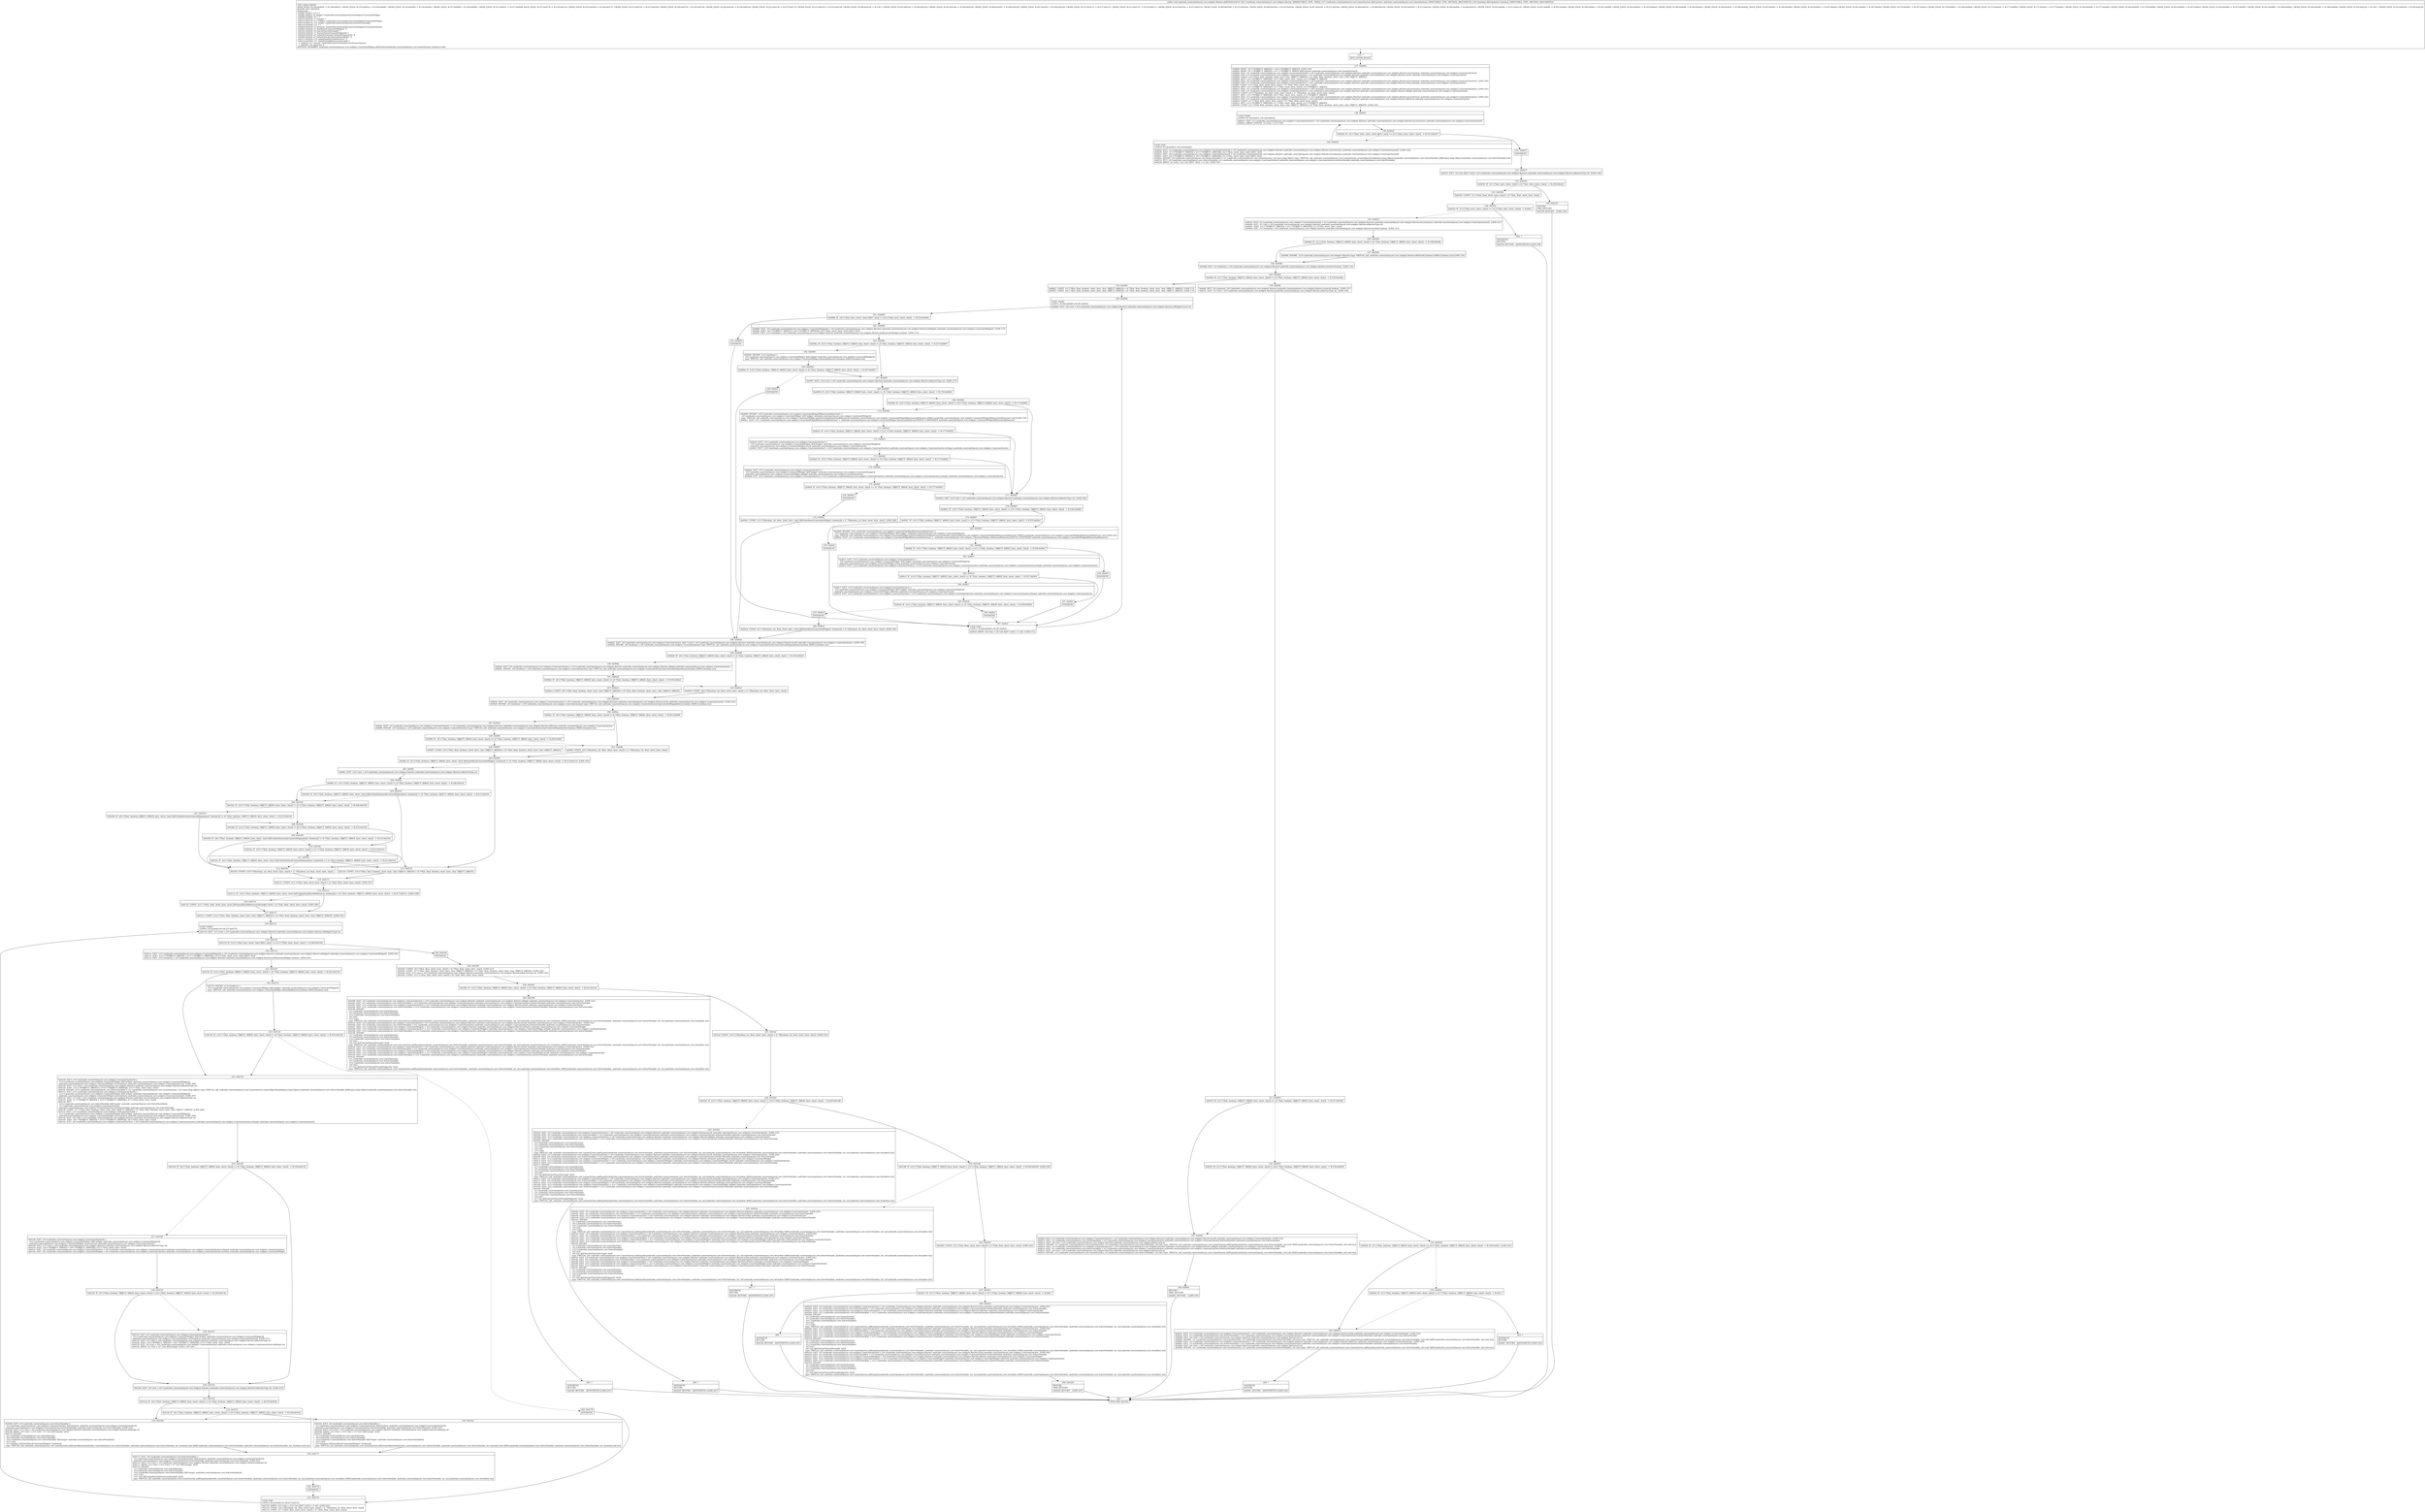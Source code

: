 digraph "CFG forandroidx.constraintlayout.core.widgets.Barrier.addToSolver(Landroidx\/constraintlayout\/core\/LinearSystem;Z)V" {
Node_135 [shape=record,label="{135\:\ ?|MTH_ENTER_BLOCK\l}"];
Node_137 [shape=record,label="{137\:\ 0x0000|0x0000: MOVE  (r0 I:??[OBJECT, ARRAY]) = (r16 I:??[OBJECT, ARRAY])  (LINE:139)\l0x0002: MOVE  (r1 I:??[OBJECT, ARRAY]) = (r17 I:??[OBJECT, ARRAY] A[D('system' androidx.constraintlayout.core.LinearSystem)]) \l0x0004: IGET  (r2 I:androidx.constraintlayout.core.widgets.ConstraintAnchor[]) = (r0 I:androidx.constraintlayout.core.widgets.Barrier) androidx.constraintlayout.core.widgets.Barrier.mListAnchors androidx.constraintlayout.core.widgets.ConstraintAnchor[] \l0x0006: IGET  (r3 I:androidx.constraintlayout.core.widgets.ConstraintAnchor) = (r0 I:androidx.constraintlayout.core.widgets.Barrier) androidx.constraintlayout.core.widgets.Barrier.mLeft androidx.constraintlayout.core.widgets.ConstraintAnchor \l0x0008: CONST  (r4 I:??[int, float, boolean, short, byte, char, OBJECT, ARRAY]) = (0 ??[int, float, boolean, short, byte, char, OBJECT, ARRAY]) \l0x0009: APUT  (r2 I:??[OBJECT, ARRAY][]), (r4 I:??[int, short, byte, char]), (r3 I:??[OBJECT, ARRAY]) \l0x000b: IGET  (r2 I:androidx.constraintlayout.core.widgets.ConstraintAnchor[]) = (r0 I:androidx.constraintlayout.core.widgets.Barrier) androidx.constraintlayout.core.widgets.Barrier.mListAnchors androidx.constraintlayout.core.widgets.ConstraintAnchor[]  (LINE:140)\l0x000d: IGET  (r3 I:androidx.constraintlayout.core.widgets.ConstraintAnchor) = (r0 I:androidx.constraintlayout.core.widgets.Barrier) androidx.constraintlayout.core.widgets.Barrier.mTop androidx.constraintlayout.core.widgets.ConstraintAnchor \l0x000f: CONST  (r5 I:??[int, float, short, byte, char]) = (2 ??[int, float, short, byte, char]) \l0x0010: APUT  (r2 I:??[OBJECT, ARRAY][]), (r5 I:??[int, short, byte, char]), (r3 I:??[OBJECT, ARRAY]) \l0x0012: IGET  (r2 I:androidx.constraintlayout.core.widgets.ConstraintAnchor[]) = (r0 I:androidx.constraintlayout.core.widgets.Barrier) androidx.constraintlayout.core.widgets.Barrier.mListAnchors androidx.constraintlayout.core.widgets.ConstraintAnchor[]  (LINE:141)\l0x0014: IGET  (r3 I:androidx.constraintlayout.core.widgets.ConstraintAnchor) = (r0 I:androidx.constraintlayout.core.widgets.Barrier) androidx.constraintlayout.core.widgets.Barrier.mRight androidx.constraintlayout.core.widgets.ConstraintAnchor \l0x0016: CONST  (r6 I:??[boolean, int, float, short, byte, char]) = (1 ??[boolean, int, float, short, byte, char]) \l0x0017: APUT  (r2 I:??[OBJECT, ARRAY][]), (r6 I:??[int, short, byte, char]), (r3 I:??[OBJECT, ARRAY]) \l0x0019: IGET  (r2 I:androidx.constraintlayout.core.widgets.ConstraintAnchor[]) = (r0 I:androidx.constraintlayout.core.widgets.Barrier) androidx.constraintlayout.core.widgets.Barrier.mListAnchors androidx.constraintlayout.core.widgets.ConstraintAnchor[]  (LINE:142)\l0x001b: IGET  (r3 I:androidx.constraintlayout.core.widgets.ConstraintAnchor) = (r0 I:androidx.constraintlayout.core.widgets.Barrier) androidx.constraintlayout.core.widgets.Barrier.mBottom androidx.constraintlayout.core.widgets.ConstraintAnchor \l0x001d: CONST  (r7 I:??[int, float, short, byte, char]) = (3 ??[int, float, short, byte, char]) \l0x001e: APUT  (r2 I:??[OBJECT, ARRAY][]), (r7 I:??[int, short, byte, char]), (r3 I:??[OBJECT, ARRAY]) \l0x0020: CONST  (r2 I:??[int, float, boolean, short, byte, char, OBJECT, ARRAY]) = (0 ??[int, float, boolean, short, byte, char, OBJECT, ARRAY])  (LINE:143)\l}"];
Node_138 [shape=record,label="{138\:\ 0x0021|LOOP_START\lLOOP:0: B:138:0x0021\-\>B:140:0x0026\l|0x0021: IGET  (r3 I:androidx.constraintlayout.core.widgets.ConstraintAnchor[]) = (r0 I:androidx.constraintlayout.core.widgets.Barrier) androidx.constraintlayout.core.widgets.Barrier.mListAnchors androidx.constraintlayout.core.widgets.ConstraintAnchor[] \l0x0023: ARRAY_LENGTH  (r3 I:int) = (r3 I:??[]) \l}"];
Node_139 [shape=record,label="{139\:\ 0x0024|0x0024: IF  (r2 I:??[int, byte, short, char] A[D('i' int)]) \>= (r3 I:??[int, byte, short, char])  \-\> B:251:0x0037 \l}"];
Node_140 [shape=record,label="{140\:\ 0x0026|LOOP_END\lLOOP:0: B:138:0x0021\-\>B:140:0x0026\l|0x0026: IGET  (r3 I:androidx.constraintlayout.core.widgets.ConstraintAnchor[]) = (r0 I:androidx.constraintlayout.core.widgets.Barrier) androidx.constraintlayout.core.widgets.Barrier.mListAnchors androidx.constraintlayout.core.widgets.ConstraintAnchor[]  (LINE:144)\l0x0028: AGET  (r3 I:??[OBJECT, ARRAY]) = (r3 I:??[OBJECT, ARRAY][]), (r2 I:??[int, short, byte, char] A[D('i' int)]) \l0x002a: IGET  (r8 I:androidx.constraintlayout.core.widgets.ConstraintAnchor[]) = (r0 I:androidx.constraintlayout.core.widgets.Barrier) androidx.constraintlayout.core.widgets.Barrier.mListAnchors androidx.constraintlayout.core.widgets.ConstraintAnchor[] \l0x002c: AGET  (r8 I:??[OBJECT, ARRAY]) = (r8 I:??[OBJECT, ARRAY][]), (r2 I:??[int, short, byte, char] A[D('i' int)]) \l0x002e: INVOKE  (r8 I:androidx.constraintlayout.core.SolverVariable) = (r1 I:androidx.constraintlayout.core.LinearSystem), (r8 I:java.lang.Object) type: VIRTUAL call: androidx.constraintlayout.core.LinearSystem.createObjectVariable(java.lang.Object):androidx.constraintlayout.core.SolverVariable A[MD:(java.lang.Object):androidx.constraintlayout.core.SolverVariable (m)]\l0x0032: IPUT  (r8 I:androidx.constraintlayout.core.SolverVariable), (r3 I:androidx.constraintlayout.core.widgets.ConstraintAnchor) androidx.constraintlayout.core.widgets.ConstraintAnchor.mSolverVariable androidx.constraintlayout.core.SolverVariable \l0x0034: ARITH  (r2 I:int) = (r2 I:int A[D('i' int)]) + (1 int)  (LINE:143)\l}"];
Node_251 [shape=record,label="{251\:\ 0x0037|SYNTHETIC\l}"];
Node_141 [shape=record,label="{141\:\ 0x0037|0x0037: IGET  (r2 I:int A[D('i' int)]) = (r0 I:androidx.constraintlayout.core.widgets.Barrier) androidx.constraintlayout.core.widgets.Barrier.mBarrierType int  (LINE:146)\l}"];
Node_142 [shape=record,label="{142\:\ 0x0039|0x0039: IF  (r2 I:??[int, byte, short, char]) \< (0 ??[int, byte, short, char])  \-\> B:250:0x0229 \l}"];
Node_143 [shape=record,label="{143\:\ 0x003b|0x003b: CONST  (r3 I:??[int, float, short, byte, char]) = (4 ??[int, float, short, byte, char]) \l}"];
Node_144 [shape=record,label="{144\:\ 0x003c|0x003c: IF  (r2 I:??[int, byte, short, char]) \>= (r3 I:??[int, byte, short, char])  \-\> B:269:? \l}"];
Node_145 [shape=record,label="{145\:\ 0x003e|0x003e: IGET  (r2 I:androidx.constraintlayout.core.widgets.ConstraintAnchor[]) = (r0 I:androidx.constraintlayout.core.widgets.Barrier) androidx.constraintlayout.core.widgets.Barrier.mListAnchors androidx.constraintlayout.core.widgets.ConstraintAnchor[]  (LINE:147)\l0x0040: IGET  (r3 I:int) = (r0 I:androidx.constraintlayout.core.widgets.Barrier) androidx.constraintlayout.core.widgets.Barrier.mBarrierType int \l0x0042: AGET  (r2 I:??[OBJECT, ARRAY]) = (r2 I:??[OBJECT, ARRAY][]), (r3 I:??[int, short, byte, char]) \l0x0044: IGET  (r3 I:boolean) = (r0 I:androidx.constraintlayout.core.widgets.Barrier) androidx.constraintlayout.core.widgets.Barrier.resolved boolean  (LINE:153)\l}"];
Node_146 [shape=record,label="{146\:\ 0x0046|0x0046: IF  (r3 I:??[int, boolean, OBJECT, ARRAY, byte, short, char]) != (0 ??[int, boolean, OBJECT, ARRAY, byte, short, char])  \-\> B:148:0x004b \l}"];
Node_147 [shape=record,label="{147\:\ 0x0048|0x0048: INVOKE  (r16 I:androidx.constraintlayout.core.widgets.Barrier) type: VIRTUAL call: androidx.constraintlayout.core.widgets.Barrier.allSolved():boolean A[MD:():boolean (m)] (LINE:154)\l}"];
Node_148 [shape=record,label="{148\:\ 0x004b|0x004b: IGET  (r3 I:boolean) = (r0 I:androidx.constraintlayout.core.widgets.Barrier) androidx.constraintlayout.core.widgets.Barrier.resolved boolean  (LINE:156)\l}"];
Node_149 [shape=record,label="{149\:\ 0x004d|0x004d: IF  (r3 I:??[int, boolean, OBJECT, ARRAY, byte, short, char]) == (0 ??[int, boolean, OBJECT, ARRAY, byte, short, char])  \-\> B:159:0x0082 \l}"];
Node_150 [shape=record,label="{150\:\ 0x004f|0x004f: IPUT  (r4 I:boolean), (r0 I:androidx.constraintlayout.core.widgets.Barrier) androidx.constraintlayout.core.widgets.Barrier.resolved boolean  (LINE:157)\l0x0051: IGET  (r3 I:int) = (r0 I:androidx.constraintlayout.core.widgets.Barrier) androidx.constraintlayout.core.widgets.Barrier.mBarrierType int  (LINE:158)\l}"];
Node_151 [shape=record,label="{151\:\ 0x0053|0x0053: IF  (r3 I:??[int, boolean, OBJECT, ARRAY, byte, short, char]) == (0 ??[int, boolean, OBJECT, ARRAY, byte, short, char])  \-\> B:157:0x006f \l}"];
Node_152 [shape=record,label="{152\:\ 0x0055|0x0055: IF  (r3 I:??[int, boolean, OBJECT, ARRAY, byte, short, char]) != (r6 I:??[int, boolean, OBJECT, ARRAY, byte, short, char])  \-\> B:154:0x0058 \l}"];
Node_154 [shape=record,label="{154\:\ 0x0058|0x0058: IF  (r3 I:??[int, boolean, OBJECT, ARRAY, byte, short, char]) == (r5 I:??[int, boolean, OBJECT, ARRAY, byte, short, char])  \-\> B:156:0x005c  (LINE:161)\l}"];
Node_155 [shape=record,label="{155\:\ 0x005a|0x005a: IF  (r3 I:??[int, boolean, OBJECT, ARRAY, byte, short, char]) != (r7 I:??[int, boolean, OBJECT, ARRAY, byte, short, char])  \-\> B:263:? \l}"];
Node_263 [shape=record,label="{263\:\ ?|SYNTHETIC\lRETURN\l|0x0081: RETURN   A[SYNTHETIC] (LINE:165)\l}"];
Node_136 [shape=record,label="{136\:\ ?|MTH_EXIT_BLOCK\l}"];
Node_156 [shape=record,label="{156\:\ 0x005c|0x005c: IGET  (r3 I:androidx.constraintlayout.core.widgets.ConstraintAnchor) = (r0 I:androidx.constraintlayout.core.widgets.Barrier) androidx.constraintlayout.core.widgets.Barrier.mTop androidx.constraintlayout.core.widgets.ConstraintAnchor  (LINE:162)\l0x005e: IGET  (r3 I:androidx.constraintlayout.core.SolverVariable) = (r3 I:androidx.constraintlayout.core.widgets.ConstraintAnchor) androidx.constraintlayout.core.widgets.ConstraintAnchor.mSolverVariable androidx.constraintlayout.core.SolverVariable \l0x0060: IGET  (r4 I:int) = (r0 I:androidx.constraintlayout.core.widgets.Barrier) androidx.constraintlayout.core.widgets.Barrier.mY int \l0x0062: INVOKE  (r1 I:androidx.constraintlayout.core.LinearSystem), (r3 I:androidx.constraintlayout.core.SolverVariable), (r4 I:int) type: VIRTUAL call: androidx.constraintlayout.core.LinearSystem.addEquality(androidx.constraintlayout.core.SolverVariable, int):void A[MD:(androidx.constraintlayout.core.SolverVariable, int):void (m)]\l0x0065: IGET  (r3 I:androidx.constraintlayout.core.widgets.ConstraintAnchor) = (r0 I:androidx.constraintlayout.core.widgets.Barrier) androidx.constraintlayout.core.widgets.Barrier.mBottom androidx.constraintlayout.core.widgets.ConstraintAnchor  (LINE:163)\l0x0067: IGET  (r3 I:androidx.constraintlayout.core.SolverVariable) = (r3 I:androidx.constraintlayout.core.widgets.ConstraintAnchor) androidx.constraintlayout.core.widgets.ConstraintAnchor.mSolverVariable androidx.constraintlayout.core.SolverVariable \l0x0069: IGET  (r4 I:int) = (r0 I:androidx.constraintlayout.core.widgets.Barrier) androidx.constraintlayout.core.widgets.Barrier.mY int \l0x006b: INVOKE  (r1 I:androidx.constraintlayout.core.LinearSystem), (r3 I:androidx.constraintlayout.core.SolverVariable), (r4 I:int) type: VIRTUAL call: androidx.constraintlayout.core.LinearSystem.addEquality(androidx.constraintlayout.core.SolverVariable, int):void A[MD:(androidx.constraintlayout.core.SolverVariable, int):void (m)]\l}"];
Node_264 [shape=record,label="{264\:\ ?|SYNTHETIC\lRETURN\l|0x0081: RETURN   A[SYNTHETIC] (LINE:165)\l}"];
Node_157 [shape=record,label="{157\:\ 0x006f|0x006f: IGET  (r3 I:androidx.constraintlayout.core.widgets.ConstraintAnchor) = (r0 I:androidx.constraintlayout.core.widgets.Barrier) androidx.constraintlayout.core.widgets.Barrier.mLeft androidx.constraintlayout.core.widgets.ConstraintAnchor  (LINE:159)\l0x0071: IGET  (r3 I:androidx.constraintlayout.core.SolverVariable) = (r3 I:androidx.constraintlayout.core.widgets.ConstraintAnchor) androidx.constraintlayout.core.widgets.ConstraintAnchor.mSolverVariable androidx.constraintlayout.core.SolverVariable \l0x0073: IGET  (r4 I:int) = (r0 I:androidx.constraintlayout.core.widgets.Barrier) androidx.constraintlayout.core.widgets.Barrier.mX int \l0x0075: INVOKE  (r1 I:androidx.constraintlayout.core.LinearSystem), (r3 I:androidx.constraintlayout.core.SolverVariable), (r4 I:int) type: VIRTUAL call: androidx.constraintlayout.core.LinearSystem.addEquality(androidx.constraintlayout.core.SolverVariable, int):void A[MD:(androidx.constraintlayout.core.SolverVariable, int):void (m)]\l0x0078: IGET  (r3 I:androidx.constraintlayout.core.widgets.ConstraintAnchor) = (r0 I:androidx.constraintlayout.core.widgets.Barrier) androidx.constraintlayout.core.widgets.Barrier.mRight androidx.constraintlayout.core.widgets.ConstraintAnchor  (LINE:160)\l0x007a: IGET  (r3 I:androidx.constraintlayout.core.SolverVariable) = (r3 I:androidx.constraintlayout.core.widgets.ConstraintAnchor) androidx.constraintlayout.core.widgets.ConstraintAnchor.mSolverVariable androidx.constraintlayout.core.SolverVariable \l0x007c: IGET  (r4 I:int) = (r0 I:androidx.constraintlayout.core.widgets.Barrier) androidx.constraintlayout.core.widgets.Barrier.mX int \l0x007e: INVOKE  (r1 I:androidx.constraintlayout.core.LinearSystem), (r3 I:androidx.constraintlayout.core.SolverVariable), (r4 I:int) type: VIRTUAL call: androidx.constraintlayout.core.LinearSystem.addEquality(androidx.constraintlayout.core.SolverVariable, int):void A[MD:(androidx.constraintlayout.core.SolverVariable, int):void (m)]\l}"];
Node_158 [shape=record,label="{158\:\ 0x0081|RETURN\lORIG_RETURN\l|0x0081: RETURN    (LINE:165)\l}"];
Node_159 [shape=record,label="{159\:\ 0x0082|0x0082: CONST  (r3 I:??[int, float, boolean, short, byte, char, OBJECT, ARRAY]) = (0 ??[int, float, boolean, short, byte, char, OBJECT, ARRAY])  (LINE:171)\l0x0083: CONST  (r8 I:??[int, float, boolean, short, byte, char, OBJECT, ARRAY]) = (0 ??[int, float, boolean, short, byte, char, OBJECT, ARRAY])  (LINE:172)\l}"];
Node_160 [shape=record,label="{160\:\ 0x0084|LOOP_START\lLOOP:1: B:160:0x0084\-\>B:187:0x00cf\l|0x0084: IGET  (r9 I:int) = (r0 I:androidx.constraintlayout.core.widgets.Barrier) androidx.constraintlayout.core.widgets.Barrier.mWidgetsCount int \l}"];
Node_161 [shape=record,label="{161\:\ 0x0086|0x0086: IF  (r8 I:??[int, byte, short, char] A[D('i' int)]) \>= (r9 I:??[int, byte, short, char])  \-\> B:252:0x00d2 \l}"];
Node_162 [shape=record,label="{162\:\ 0x0088|0x0088: IGET  (r9 I:androidx.constraintlayout.core.widgets.ConstraintWidget[]) = (r0 I:androidx.constraintlayout.core.widgets.Barrier) androidx.constraintlayout.core.widgets.Barrier.mWidgets androidx.constraintlayout.core.widgets.ConstraintWidget[]  (LINE:173)\l0x008a: AGET  (r9 I:??[OBJECT, ARRAY]) = (r9 I:??[OBJECT, ARRAY][]), (r8 I:??[int, short, byte, char] A[D('i' int)]) \l0x008c: IGET  (r10 I:boolean) = (r0 I:androidx.constraintlayout.core.widgets.Barrier) androidx.constraintlayout.core.widgets.Barrier.mAllowsGoneWidget boolean  (LINE:174)\l}"];
Node_163 [shape=record,label="{163\:\ 0x008e|0x008e: IF  (r10 I:??[int, boolean, OBJECT, ARRAY, byte, short, char]) != (0 ??[int, boolean, OBJECT, ARRAY, byte, short, char])  \-\> B:167:0x0097 \l}"];
Node_164 [shape=record,label="{164\:\ 0x0090|0x0090: INVOKE  (r10 I:boolean) = \l  (r9 I:androidx.constraintlayout.core.widgets.ConstraintWidget A[D('widget' androidx.constraintlayout.core.widgets.ConstraintWidget)])\l type: VIRTUAL call: androidx.constraintlayout.core.widgets.ConstraintWidget.allowedInBarrier():boolean A[MD:():boolean (m)]\l}"];
Node_165 [shape=record,label="{165\:\ 0x0094|0x0094: IF  (r10 I:??[int, boolean, OBJECT, ARRAY, byte, short, char]) != (0 ??[int, boolean, OBJECT, ARRAY, byte, short, char])  \-\> B:167:0x0097 \l}"];
Node_259 [shape=record,label="{259\:\ 0x00cf|SYNTHETIC\l}"];
Node_187 [shape=record,label="{187\:\ 0x00cf|LOOP_END\lLOOP:1: B:160:0x0084\-\>B:187:0x00cf\l|0x00cf: ARITH  (r8 I:int) = (r8 I:int A[D('i' int)]) + (1 int)  (LINE:172)\l}"];
Node_167 [shape=record,label="{167\:\ 0x0097|0x0097: IGET  (r10 I:int) = (r0 I:androidx.constraintlayout.core.widgets.Barrier) androidx.constraintlayout.core.widgets.Barrier.mBarrierType int  (LINE:177)\l}"];
Node_168 [shape=record,label="{168\:\ 0x0099|0x0099: IF  (r10 I:??[int, boolean, OBJECT, ARRAY, byte, short, char]) == (0 ??[int, boolean, OBJECT, ARRAY, byte, short, char])  \-\> B:170:0x009d \l}"];
Node_169 [shape=record,label="{169\:\ 0x009b|0x009b: IF  (r10 I:??[int, boolean, OBJECT, ARRAY, byte, short, char]) != (r6 I:??[int, boolean, OBJECT, ARRAY, byte, short, char])  \-\> B:177:0x00b3 \l}"];
Node_177 [shape=record,label="{177\:\ 0x00b3|0x00b3: IGET  (r10 I:int) = (r0 I:androidx.constraintlayout.core.widgets.Barrier) androidx.constraintlayout.core.widgets.Barrier.mBarrierType int  (LINE:182)\l}"];
Node_178 [shape=record,label="{178\:\ 0x00b5|0x00b5: IF  (r10 I:??[int, boolean, OBJECT, ARRAY, byte, short, char]) == (r5 I:??[int, boolean, OBJECT, ARRAY, byte, short, char])  \-\> B:180:0x00b9 \l}"];
Node_179 [shape=record,label="{179\:\ 0x00b7|0x00b7: IF  (r10 I:??[int, boolean, OBJECT, ARRAY, byte, short, char]) != (r7 I:??[int, boolean, OBJECT, ARRAY, byte, short, char])  \-\> B:255:0x00cf \l}"];
Node_255 [shape=record,label="{255\:\ 0x00cf|SYNTHETIC\l}"];
Node_180 [shape=record,label="{180\:\ 0x00b9|0x00b9: INVOKE  (r10 I:androidx.constraintlayout.core.widgets.ConstraintWidget$DimensionBehaviour) = \l  (r9 I:androidx.constraintlayout.core.widgets.ConstraintWidget A[D('widget' androidx.constraintlayout.core.widgets.ConstraintWidget)])\l type: VIRTUAL call: androidx.constraintlayout.core.widgets.ConstraintWidget.getVerticalDimensionBehaviour():androidx.constraintlayout.core.widgets.ConstraintWidget$DimensionBehaviour A[MD:():androidx.constraintlayout.core.widgets.ConstraintWidget$DimensionBehaviour (m)] (LINE:183)\l0x00bd: SGET  (r11 I:androidx.constraintlayout.core.widgets.ConstraintWidget$DimensionBehaviour) =  androidx.constraintlayout.core.widgets.ConstraintWidget.DimensionBehaviour.MATCH_CONSTRAINT androidx.constraintlayout.core.widgets.ConstraintWidget$DimensionBehaviour \l}"];
Node_181 [shape=record,label="{181\:\ 0x00bf|0x00bf: IF  (r10 I:??[int, boolean, OBJECT, ARRAY, byte, short, char]) != (r11 I:??[int, boolean, OBJECT, ARRAY, byte, short, char])  \-\> B:256:0x00cf \l}"];
Node_182 [shape=record,label="{182\:\ 0x00c1|0x00c1: IGET  (r10 I:androidx.constraintlayout.core.widgets.ConstraintAnchor) = \l  (r9 I:androidx.constraintlayout.core.widgets.ConstraintWidget A[D('widget' androidx.constraintlayout.core.widgets.ConstraintWidget)])\l androidx.constraintlayout.core.widgets.ConstraintWidget.mTop androidx.constraintlayout.core.widgets.ConstraintAnchor \l0x00c3: IGET  (r10 I:androidx.constraintlayout.core.widgets.ConstraintAnchor) = (r10 I:androidx.constraintlayout.core.widgets.ConstraintAnchor) androidx.constraintlayout.core.widgets.ConstraintAnchor.mTarget androidx.constraintlayout.core.widgets.ConstraintAnchor \l}"];
Node_183 [shape=record,label="{183\:\ 0x00c5|0x00c5: IF  (r10 I:??[int, boolean, OBJECT, ARRAY, byte, short, char]) == (0 ??[int, boolean, OBJECT, ARRAY, byte, short, char])  \-\> B:257:0x00cf \l}"];
Node_184 [shape=record,label="{184\:\ 0x00c7|0x00c7: IGET  (r10 I:androidx.constraintlayout.core.widgets.ConstraintAnchor) = \l  (r9 I:androidx.constraintlayout.core.widgets.ConstraintWidget A[D('widget' androidx.constraintlayout.core.widgets.ConstraintWidget)])\l androidx.constraintlayout.core.widgets.ConstraintWidget.mBottom androidx.constraintlayout.core.widgets.ConstraintAnchor \l0x00c9: IGET  (r10 I:androidx.constraintlayout.core.widgets.ConstraintAnchor) = (r10 I:androidx.constraintlayout.core.widgets.ConstraintAnchor) androidx.constraintlayout.core.widgets.ConstraintAnchor.mTarget androidx.constraintlayout.core.widgets.ConstraintAnchor \l}"];
Node_185 [shape=record,label="{185\:\ 0x00cb|0x00cb: IF  (r10 I:??[int, boolean, OBJECT, ARRAY, byte, short, char]) == (0 ??[int, boolean, OBJECT, ARRAY, byte, short, char])  \-\> B:258:0x00cf \l}"];
Node_253 [shape=record,label="{253\:\ 0x00cd|SYNTHETIC\l}"];
Node_186 [shape=record,label="{186\:\ 0x00cd|0x00cd: CONST  (r3 I:??[boolean, int, float, short, byte, char] A[D('hasMatchConstraintWidgets' boolean)]) = (1 ??[boolean, int, float, short, byte, char])  (LINE:185)\l}"];
Node_188 [shape=record,label="{188\:\ 0x00d2|0x00d2: IGET  (r8 I:androidx.constraintlayout.core.widgets.ConstraintAnchor A[D('i' int)]) = (r0 I:androidx.constraintlayout.core.widgets.Barrier) androidx.constraintlayout.core.widgets.Barrier.mLeft androidx.constraintlayout.core.widgets.ConstraintAnchor  (LINE:190)\l0x00d4: INVOKE  (r8 I:boolean) = (r8 I:androidx.constraintlayout.core.widgets.ConstraintAnchor) type: VIRTUAL call: androidx.constraintlayout.core.widgets.ConstraintAnchor.hasCenteredDependents():boolean A[MD:():boolean (m)]\l}"];
Node_189 [shape=record,label="{189\:\ 0x00d8|0x00d8: IF  (r8 I:??[int, boolean, OBJECT, ARRAY, byte, short, char]) != (0 ??[int, boolean, OBJECT, ARRAY, byte, short, char])  \-\> B:194:0x00e5 \l}"];
Node_190 [shape=record,label="{190\:\ 0x00da|0x00da: IGET  (r8 I:androidx.constraintlayout.core.widgets.ConstraintAnchor) = (r0 I:androidx.constraintlayout.core.widgets.Barrier) androidx.constraintlayout.core.widgets.Barrier.mRight androidx.constraintlayout.core.widgets.ConstraintAnchor \l0x00dc: INVOKE  (r8 I:boolean) = (r8 I:androidx.constraintlayout.core.widgets.ConstraintAnchor) type: VIRTUAL call: androidx.constraintlayout.core.widgets.ConstraintAnchor.hasCenteredDependents():boolean A[MD:():boolean (m)]\l}"];
Node_191 [shape=record,label="{191\:\ 0x00e0|0x00e0: IF  (r8 I:??[int, boolean, OBJECT, ARRAY, byte, short, char]) == (0 ??[int, boolean, OBJECT, ARRAY, byte, short, char])  \-\> B:193:0x00e3 \l}"];
Node_193 [shape=record,label="{193\:\ 0x00e3|0x00e3: CONST  (r8 I:??[int, float, boolean, short, byte, char, OBJECT, ARRAY]) = (0 ??[int, float, boolean, short, byte, char, OBJECT, ARRAY]) \l}"];
Node_195 [shape=record,label="{195\:\ 0x00e6|0x00e6: IGET  (r9 I:androidx.constraintlayout.core.widgets.ConstraintAnchor) = (r0 I:androidx.constraintlayout.core.widgets.Barrier) androidx.constraintlayout.core.widgets.Barrier.mTop androidx.constraintlayout.core.widgets.ConstraintAnchor  (LINE:191)\l0x00e8: INVOKE  (r9 I:boolean) = (r9 I:androidx.constraintlayout.core.widgets.ConstraintAnchor) type: VIRTUAL call: androidx.constraintlayout.core.widgets.ConstraintAnchor.hasCenteredDependents():boolean A[MD:():boolean (m)]\l}"];
Node_196 [shape=record,label="{196\:\ 0x00ec|0x00ec: IF  (r9 I:??[int, boolean, OBJECT, ARRAY, byte, short, char]) != (0 ??[int, boolean, OBJECT, ARRAY, byte, short, char])  \-\> B:201:0x00f9 \l}"];
Node_197 [shape=record,label="{197\:\ 0x00ee|0x00ee: IGET  (r9 I:androidx.constraintlayout.core.widgets.ConstraintAnchor) = (r0 I:androidx.constraintlayout.core.widgets.Barrier) androidx.constraintlayout.core.widgets.Barrier.mBottom androidx.constraintlayout.core.widgets.ConstraintAnchor \l0x00f0: INVOKE  (r9 I:boolean) = (r9 I:androidx.constraintlayout.core.widgets.ConstraintAnchor) type: VIRTUAL call: androidx.constraintlayout.core.widgets.ConstraintAnchor.hasCenteredDependents():boolean A[MD:():boolean (m)]\l}"];
Node_198 [shape=record,label="{198\:\ 0x00f4|0x00f4: IF  (r9 I:??[int, boolean, OBJECT, ARRAY, byte, short, char]) == (0 ??[int, boolean, OBJECT, ARRAY, byte, short, char])  \-\> B:200:0x00f7 \l}"];
Node_200 [shape=record,label="{200\:\ 0x00f7|0x00f7: CONST  (r9 I:??[int, float, boolean, short, byte, char, OBJECT, ARRAY]) = (0 ??[int, float, boolean, short, byte, char, OBJECT, ARRAY]) \l}"];
Node_202 [shape=record,label="{202\:\ 0x00fa|0x00fa: IF  (r3 I:??[int, boolean, OBJECT, ARRAY, byte, short, char] A[D('hasMatchConstraintWidgets' boolean)]) != (0 ??[int, boolean, OBJECT, ARRAY, byte, short, char])  \-\> B:213:0x0110  (LINE:192)\l}"];
Node_203 [shape=record,label="{203\:\ 0x00fc|0x00fc: IGET  (r10 I:int) = (r0 I:androidx.constraintlayout.core.widgets.Barrier) androidx.constraintlayout.core.widgets.Barrier.mBarrierType int \l}"];
Node_204 [shape=record,label="{204\:\ 0x00fe|0x00fe: IF  (r10 I:??[int, boolean, OBJECT, ARRAY, byte, short, char]) != (0 ??[int, boolean, OBJECT, ARRAY, byte, short, char])  \-\> B:206:0x0102 \l}"];
Node_205 [shape=record,label="{205\:\ 0x0100|0x0100: IF  (r8 I:??[int, boolean, OBJECT, ARRAY, byte, short, char] A[D('mHasHorizontalCenteredDependents' boolean)]) != (0 ??[int, boolean, OBJECT, ARRAY, byte, short, char])  \-\> B:212:0x010e \l}"];
Node_212 [shape=record,label="{212\:\ 0x010e|0x010e: CONST  (r10 I:??[boolean, int, float, short, byte, char]) = (1 ??[boolean, int, float, short, byte, char]) \l}"];
Node_214 [shape=record,label="{214\:\ 0x0111|0x0111: CONST  (r11 I:??[int, float, short, byte, char]) = (5 ??[int, float, short, byte, char])  (LINE:197)\l}"];
Node_215 [shape=record,label="{215\:\ 0x0112|0x0112: IF  (r10 I:??[int, boolean, OBJECT, ARRAY, byte, short, char] A[D('applyEqualityOnReferences' boolean)]) != (0 ??[int, boolean, OBJECT, ARRAY, byte, short, char])  \-\> B:217:0x0115  (LINE:198)\l}"];
Node_216 [shape=record,label="{216\:\ 0x0114|0x0114: CONST  (r11 I:??[int, float, short, byte, char] A[D('equalityOnReferencesStrength' int)]) = (4 ??[int, float, short, byte, char])  (LINE:199)\l}"];
Node_217 [shape=record,label="{217\:\ 0x0115|0x0115: CONST  (r12 I:??[int, float, boolean, short, byte, char, OBJECT, ARRAY]) = (0 ??[int, float, boolean, short, byte, char, OBJECT, ARRAY])  (LINE:201)\l}"];
Node_218 [shape=record,label="{218\:\ 0x0116|LOOP_START\lLOOP:2: B:218:0x0116\-\>B:237:0x017b\l|0x0116: IGET  (r13 I:int) = (r0 I:androidx.constraintlayout.core.widgets.Barrier) androidx.constraintlayout.core.widgets.Barrier.mWidgetsCount int \l}"];
Node_219 [shape=record,label="{219\:\ 0x0118|0x0118: IF  (r12 I:??[int, byte, short, char] A[D('i' int)]) \>= (r13 I:??[int, byte, short, char])  \-\> B:260:0x0180 \l}"];
Node_220 [shape=record,label="{220\:\ 0x011a|0x011a: IGET  (r13 I:androidx.constraintlayout.core.widgets.ConstraintWidget[]) = (r0 I:androidx.constraintlayout.core.widgets.Barrier) androidx.constraintlayout.core.widgets.Barrier.mWidgets androidx.constraintlayout.core.widgets.ConstraintWidget[]  (LINE:202)\l0x011c: AGET  (r13 I:??[OBJECT, ARRAY]) = (r13 I:??[OBJECT, ARRAY][]), (r12 I:??[int, short, byte, char] A[D('i' int)]) \l0x011e: IGET  (r14 I:boolean) = (r0 I:androidx.constraintlayout.core.widgets.Barrier) androidx.constraintlayout.core.widgets.Barrier.mAllowsGoneWidget boolean  (LINE:203)\l}"];
Node_221 [shape=record,label="{221\:\ 0x0120|0x0120: IF  (r14 I:??[int, boolean, OBJECT, ARRAY, byte, short, char]) != (0 ??[int, boolean, OBJECT, ARRAY, byte, short, char])  \-\> B:225:0x0129 \l}"];
Node_222 [shape=record,label="{222\:\ 0x0122|0x0122: INVOKE  (r14 I:boolean) = \l  (r13 I:androidx.constraintlayout.core.widgets.ConstraintWidget A[D('widget' androidx.constraintlayout.core.widgets.ConstraintWidget)])\l type: VIRTUAL call: androidx.constraintlayout.core.widgets.ConstraintWidget.allowedInBarrier():boolean A[MD:():boolean (m)]\l}"];
Node_223 [shape=record,label="{223\:\ 0x0126|0x0126: IF  (r14 I:??[int, boolean, OBJECT, ARRAY, byte, short, char]) != (0 ??[int, boolean, OBJECT, ARRAY, byte, short, char])  \-\> B:225:0x0129 \l}"];
Node_262 [shape=record,label="{262\:\ 0x017b|SYNTHETIC\l}"];
Node_237 [shape=record,label="{237\:\ 0x017b|LOOP_END\lLOOP:2: B:218:0x0116\-\>B:237:0x017b\l|0x017b: ARITH  (r12 I:int) = (r12 I:int A[D('i' int)]) + (1 int)  (LINE:201)\l0x017d: CONST  (r6 I:??[boolean, int, float, short, byte, char]) = (1 ??[boolean, int, float, short, byte, char]) \l0x017e: CONST  (r7 I:??[int, float, short, byte, char]) = (3 ??[int, float, short, byte, char]) \l}"];
Node_225 [shape=record,label="{225\:\ 0x0129|0x0129: IGET  (r14 I:androidx.constraintlayout.core.widgets.ConstraintAnchor[]) = \l  (r13 I:androidx.constraintlayout.core.widgets.ConstraintWidget A[D('widget' androidx.constraintlayout.core.widgets.ConstraintWidget)])\l androidx.constraintlayout.core.widgets.ConstraintWidget.mListAnchors androidx.constraintlayout.core.widgets.ConstraintAnchor[]  (LINE:206)\l0x012b: IGET  (r15 I:int) = (r0 I:androidx.constraintlayout.core.widgets.Barrier) androidx.constraintlayout.core.widgets.Barrier.mBarrierType int \l0x012d: AGET  (r14 I:??[OBJECT, ARRAY]) = (r14 I:??[OBJECT, ARRAY][]), (r15 I:??[int, short, byte, char]) \l0x012f: INVOKE  (r14 I:androidx.constraintlayout.core.SolverVariable) = (r1 I:androidx.constraintlayout.core.LinearSystem), (r14 I:java.lang.Object) type: VIRTUAL call: androidx.constraintlayout.core.LinearSystem.createObjectVariable(java.lang.Object):androidx.constraintlayout.core.SolverVariable A[MD:(java.lang.Object):androidx.constraintlayout.core.SolverVariable (m)]\l0x0133: IGET  (r15 I:androidx.constraintlayout.core.widgets.ConstraintAnchor[]) = \l  (r13 I:androidx.constraintlayout.core.widgets.ConstraintWidget A[D('widget' androidx.constraintlayout.core.widgets.ConstraintWidget)])\l androidx.constraintlayout.core.widgets.ConstraintWidget.mListAnchors androidx.constraintlayout.core.widgets.ConstraintAnchor[]  (LINE:207)\l0x0135: IGET  (r7 I:int) = (r0 I:androidx.constraintlayout.core.widgets.Barrier) androidx.constraintlayout.core.widgets.Barrier.mBarrierType int \l0x0137: AGET  (r7 I:??[OBJECT, ARRAY]) = (r15 I:??[OBJECT, ARRAY][]), (r7 I:??[int, short, byte, char]) \l0x0139: IPUT  \l  (r14 I:androidx.constraintlayout.core.SolverVariable A[D('target' androidx.constraintlayout.core.SolverVariable)])\l  (r7 I:androidx.constraintlayout.core.widgets.ConstraintAnchor)\l androidx.constraintlayout.core.widgets.ConstraintAnchor.mSolverVariable androidx.constraintlayout.core.SolverVariable \l0x013b: CONST  (r7 I:??[int, float, boolean, short, byte, char, OBJECT, ARRAY]) = (0 ??[int, float, boolean, short, byte, char, OBJECT, ARRAY])  (LINE:208)\l0x013c: IGET  (r15 I:androidx.constraintlayout.core.widgets.ConstraintAnchor[]) = \l  (r13 I:androidx.constraintlayout.core.widgets.ConstraintWidget A[D('widget' androidx.constraintlayout.core.widgets.ConstraintWidget)])\l androidx.constraintlayout.core.widgets.ConstraintWidget.mListAnchors androidx.constraintlayout.core.widgets.ConstraintAnchor[]  (LINE:209)\l0x013e: IGET  (r6 I:int) = (r0 I:androidx.constraintlayout.core.widgets.Barrier) androidx.constraintlayout.core.widgets.Barrier.mBarrierType int \l0x0140: AGET  (r6 I:??[OBJECT, ARRAY]) = (r15 I:??[OBJECT, ARRAY][]), (r6 I:??[int, short, byte, char]) \l0x0142: IGET  (r6 I:androidx.constraintlayout.core.widgets.ConstraintAnchor) = (r6 I:androidx.constraintlayout.core.widgets.ConstraintAnchor) androidx.constraintlayout.core.widgets.ConstraintAnchor.mTarget androidx.constraintlayout.core.widgets.ConstraintAnchor \l}"];
Node_226 [shape=record,label="{226\:\ 0x0144|0x0144: IF  (r6 I:??[int, boolean, OBJECT, ARRAY, byte, short, char]) == (0 ??[int, boolean, OBJECT, ARRAY, byte, short, char])  \-\> B:230:0x015b \l}"];
Node_227 [shape=record,label="{227\:\ 0x0146|0x0146: IGET  (r6 I:androidx.constraintlayout.core.widgets.ConstraintAnchor[]) = \l  (r13 I:androidx.constraintlayout.core.widgets.ConstraintWidget A[D('widget' androidx.constraintlayout.core.widgets.ConstraintWidget)])\l androidx.constraintlayout.core.widgets.ConstraintWidget.mListAnchors androidx.constraintlayout.core.widgets.ConstraintAnchor[] \l0x0148: IGET  (r15 I:int) = (r0 I:androidx.constraintlayout.core.widgets.Barrier) androidx.constraintlayout.core.widgets.Barrier.mBarrierType int \l0x014a: AGET  (r6 I:??[OBJECT, ARRAY]) = (r6 I:??[OBJECT, ARRAY][]), (r15 I:??[int, short, byte, char]) \l0x014c: IGET  (r6 I:androidx.constraintlayout.core.widgets.ConstraintAnchor) = (r6 I:androidx.constraintlayout.core.widgets.ConstraintAnchor) androidx.constraintlayout.core.widgets.ConstraintAnchor.mTarget androidx.constraintlayout.core.widgets.ConstraintAnchor \l0x014e: IGET  (r6 I:androidx.constraintlayout.core.widgets.ConstraintWidget) = (r6 I:androidx.constraintlayout.core.widgets.ConstraintAnchor) androidx.constraintlayout.core.widgets.ConstraintAnchor.mOwner androidx.constraintlayout.core.widgets.ConstraintWidget \l}"];
Node_228 [shape=record,label="{228\:\ 0x0150|0x0150: IF  (r6 I:??[int, boolean, OBJECT, ARRAY, byte, short, char]) != (r0 I:??[int, boolean, OBJECT, ARRAY, byte, short, char])  \-\> B:230:0x015b \l}"];
Node_229 [shape=record,label="{229\:\ 0x0152|0x0152: IGET  (r6 I:androidx.constraintlayout.core.widgets.ConstraintAnchor[]) = \l  (r13 I:androidx.constraintlayout.core.widgets.ConstraintWidget A[D('widget' androidx.constraintlayout.core.widgets.ConstraintWidget)])\l androidx.constraintlayout.core.widgets.ConstraintWidget.mListAnchors androidx.constraintlayout.core.widgets.ConstraintAnchor[]  (LINE:211)\l0x0154: IGET  (r15 I:int) = (r0 I:androidx.constraintlayout.core.widgets.Barrier) androidx.constraintlayout.core.widgets.Barrier.mBarrierType int \l0x0156: AGET  (r6 I:??[OBJECT, ARRAY]) = (r6 I:??[OBJECT, ARRAY][]), (r15 I:??[int, short, byte, char]) \l0x0158: IGET  (r6 I:int) = (r6 I:androidx.constraintlayout.core.widgets.ConstraintAnchor) androidx.constraintlayout.core.widgets.ConstraintAnchor.mMargin int \l0x015a: ARITH  (r7 I:int) = (r7 I:int A[D('margin' int)]) + (r6 I:int) \l}"];
Node_230 [shape=record,label="{230\:\ 0x015b|0x015b: IGET  (r6 I:int) = (r0 I:androidx.constraintlayout.core.widgets.Barrier) androidx.constraintlayout.core.widgets.Barrier.mBarrierType int  (LINE:213)\l}"];
Node_231 [shape=record,label="{231\:\ 0x015d|0x015d: IF  (r6 I:??[int, boolean, OBJECT, ARRAY, byte, short, char]) == (0 ??[int, boolean, OBJECT, ARRAY, byte, short, char])  \-\> B:235:0x016b \l}"];
Node_232 [shape=record,label="{232\:\ 0x015f|0x015f: IF  (r6 I:??[int, boolean, OBJECT, ARRAY, byte, short, char]) != (r5 I:??[int, boolean, OBJECT, ARRAY, byte, short, char])  \-\> B:234:0x0162 \l}"];
Node_234 [shape=record,label="{234\:\ 0x0162|0x0162: IGET  (r6 I:androidx.constraintlayout.core.SolverVariable) = \l  (r2 I:androidx.constraintlayout.core.widgets.ConstraintAnchor A[D('position' androidx.constraintlayout.core.widgets.ConstraintAnchor)])\l androidx.constraintlayout.core.widgets.ConstraintAnchor.mSolverVariable androidx.constraintlayout.core.SolverVariable  (LINE:216)\l0x0164: IGET  (r15 I:int) = (r0 I:androidx.constraintlayout.core.widgets.Barrier) androidx.constraintlayout.core.widgets.Barrier.mMargin int \l0x0166: ARITH  (r15 I:int) = (r15 I:int) + (r7 I:int A[D('margin' int)]) \l0x0167: INVOKE  \l  (r1 I:androidx.constraintlayout.core.LinearSystem)\l  (r6 I:androidx.constraintlayout.core.SolverVariable)\l  (r14 I:androidx.constraintlayout.core.SolverVariable A[D('target' androidx.constraintlayout.core.SolverVariable)])\l  (r15 I:int)\l  (r3 I:boolean A[D('hasMatchConstraintWidgets' boolean)])\l type: VIRTUAL call: androidx.constraintlayout.core.LinearSystem.addGreaterBarrier(androidx.constraintlayout.core.SolverVariable, androidx.constraintlayout.core.SolverVariable, int, boolean):void A[MD:(androidx.constraintlayout.core.SolverVariable, androidx.constraintlayout.core.SolverVariable, int, boolean):void (m)]\l}"];
Node_236 [shape=record,label="{236\:\ 0x0173|0x0173: IGET  (r6 I:androidx.constraintlayout.core.SolverVariable) = \l  (r2 I:androidx.constraintlayout.core.widgets.ConstraintAnchor A[D('position' androidx.constraintlayout.core.widgets.ConstraintAnchor)])\l androidx.constraintlayout.core.widgets.ConstraintAnchor.mSolverVariable androidx.constraintlayout.core.SolverVariable  (LINE:223)\l0x0175: IGET  (r15 I:int) = (r0 I:androidx.constraintlayout.core.widgets.Barrier) androidx.constraintlayout.core.widgets.Barrier.mMargin int \l0x0177: ARITH  (r15 I:int) = (r15 I:int) + (r7 I:int A[D('margin' int)]) \l0x0178: INVOKE  \l  (r1 I:androidx.constraintlayout.core.LinearSystem)\l  (r6 I:androidx.constraintlayout.core.SolverVariable)\l  (r14 I:androidx.constraintlayout.core.SolverVariable A[D('target' androidx.constraintlayout.core.SolverVariable)])\l  (r15 I:int)\l  (r11 I:int A[D('equalityOnReferencesStrength' int)])\l type: VIRTUAL call: androidx.constraintlayout.core.LinearSystem.addEquality(androidx.constraintlayout.core.SolverVariable, androidx.constraintlayout.core.SolverVariable, int, int):androidx.constraintlayout.core.ArrayRow A[MD:(androidx.constraintlayout.core.SolverVariable, androidx.constraintlayout.core.SolverVariable, int, int):androidx.constraintlayout.core.ArrayRow (m)]\l}"];
Node_261 [shape=record,label="{261\:\ 0x017b|SYNTHETIC\l}"];
Node_235 [shape=record,label="{235\:\ 0x016b|0x016b: IGET  (r6 I:androidx.constraintlayout.core.SolverVariable) = \l  (r2 I:androidx.constraintlayout.core.widgets.ConstraintAnchor A[D('position' androidx.constraintlayout.core.widgets.ConstraintAnchor)])\l androidx.constraintlayout.core.widgets.ConstraintAnchor.mSolverVariable androidx.constraintlayout.core.SolverVariable  (LINE:214)\l0x016d: IGET  (r15 I:int) = (r0 I:androidx.constraintlayout.core.widgets.Barrier) androidx.constraintlayout.core.widgets.Barrier.mMargin int \l0x016f: ARITH  (r15 I:int) = (r15 I:int) \- (r7 I:int A[D('margin' int)]) \l0x0170: INVOKE  \l  (r1 I:androidx.constraintlayout.core.LinearSystem)\l  (r6 I:androidx.constraintlayout.core.SolverVariable)\l  (r14 I:androidx.constraintlayout.core.SolverVariable A[D('target' androidx.constraintlayout.core.SolverVariable)])\l  (r15 I:int)\l  (r3 I:boolean A[D('hasMatchConstraintWidgets' boolean)])\l type: VIRTUAL call: androidx.constraintlayout.core.LinearSystem.addLowerBarrier(androidx.constraintlayout.core.SolverVariable, androidx.constraintlayout.core.SolverVariable, int, boolean):void A[MD:(androidx.constraintlayout.core.SolverVariable, androidx.constraintlayout.core.SolverVariable, int, boolean):void (m)]\l}"];
Node_260 [shape=record,label="{260\:\ 0x0180|SYNTHETIC\l}"];
Node_238 [shape=record,label="{238\:\ 0x0180|0x0180: CONST  (r6 I:??[int, float, short, byte, char]) = (4 ??[int, float, short, byte, char])  (LINE:227)\l0x0181: CONST  (r7 I:??[int, float, boolean, short, byte, char, OBJECT, ARRAY]) = (0 ??[int, float, boolean, short, byte, char, OBJECT, ARRAY])  (LINE:228)\l0x0182: IGET  (r12 I:int) = (r0 I:androidx.constraintlayout.core.widgets.Barrier) androidx.constraintlayout.core.widgets.Barrier.mBarrierType int  (LINE:230)\l0x0184: CONST  (r13 I:??[int, float, short, byte, char]) = (8 ??[int, float, short, byte, char]) \l}"];
Node_239 [shape=record,label="{239\:\ 0x0186|0x0186: IF  (r12 I:??[int, boolean, OBJECT, ARRAY, byte, short, char]) != (0 ??[int, boolean, OBJECT, ARRAY, byte, short, char])  \-\> B:241:0x01af \l}"];
Node_240 [shape=record,label="{240\:\ 0x0188|0x0188: IGET  (r5 I:androidx.constraintlayout.core.widgets.ConstraintAnchor) = (r0 I:androidx.constraintlayout.core.widgets.Barrier) androidx.constraintlayout.core.widgets.Barrier.mRight androidx.constraintlayout.core.widgets.ConstraintAnchor  (LINE:231)\l0x018a: IGET  (r5 I:androidx.constraintlayout.core.SolverVariable) = (r5 I:androidx.constraintlayout.core.widgets.ConstraintAnchor) androidx.constraintlayout.core.widgets.ConstraintAnchor.mSolverVariable androidx.constraintlayout.core.SolverVariable \l0x018c: IGET  (r12 I:androidx.constraintlayout.core.widgets.ConstraintAnchor) = (r0 I:androidx.constraintlayout.core.widgets.Barrier) androidx.constraintlayout.core.widgets.Barrier.mLeft androidx.constraintlayout.core.widgets.ConstraintAnchor \l0x018e: IGET  (r12 I:androidx.constraintlayout.core.SolverVariable) = (r12 I:androidx.constraintlayout.core.widgets.ConstraintAnchor) androidx.constraintlayout.core.widgets.ConstraintAnchor.mSolverVariable androidx.constraintlayout.core.SolverVariable \l0x0190: INVOKE  \l  (r1 I:androidx.constraintlayout.core.LinearSystem)\l  (r5 I:androidx.constraintlayout.core.SolverVariable)\l  (r12 I:androidx.constraintlayout.core.SolverVariable)\l  (r4 I:int)\l  (r13 I:int)\l type: VIRTUAL call: androidx.constraintlayout.core.LinearSystem.addEquality(androidx.constraintlayout.core.SolverVariable, androidx.constraintlayout.core.SolverVariable, int, int):androidx.constraintlayout.core.ArrayRow A[MD:(androidx.constraintlayout.core.SolverVariable, androidx.constraintlayout.core.SolverVariable, int, int):androidx.constraintlayout.core.ArrayRow (m)]\l0x0193: IGET  (r5 I:androidx.constraintlayout.core.widgets.ConstraintAnchor) = (r0 I:androidx.constraintlayout.core.widgets.Barrier) androidx.constraintlayout.core.widgets.Barrier.mLeft androidx.constraintlayout.core.widgets.ConstraintAnchor  (LINE:232)\l0x0195: IGET  (r5 I:androidx.constraintlayout.core.SolverVariable) = (r5 I:androidx.constraintlayout.core.widgets.ConstraintAnchor) androidx.constraintlayout.core.widgets.ConstraintAnchor.mSolverVariable androidx.constraintlayout.core.SolverVariable \l0x0197: IGET  (r12 I:androidx.constraintlayout.core.widgets.ConstraintWidget) = (r0 I:androidx.constraintlayout.core.widgets.Barrier) androidx.constraintlayout.core.widgets.Barrier.mParent androidx.constraintlayout.core.widgets.ConstraintWidget \l0x0199: IGET  (r12 I:androidx.constraintlayout.core.widgets.ConstraintAnchor) = (r12 I:androidx.constraintlayout.core.widgets.ConstraintWidget) androidx.constraintlayout.core.widgets.ConstraintWidget.mRight androidx.constraintlayout.core.widgets.ConstraintAnchor \l0x019b: IGET  (r12 I:androidx.constraintlayout.core.SolverVariable) = (r12 I:androidx.constraintlayout.core.widgets.ConstraintAnchor) androidx.constraintlayout.core.widgets.ConstraintAnchor.mSolverVariable androidx.constraintlayout.core.SolverVariable \l0x019d: INVOKE  \l  (r1 I:androidx.constraintlayout.core.LinearSystem)\l  (r5 I:androidx.constraintlayout.core.SolverVariable)\l  (r12 I:androidx.constraintlayout.core.SolverVariable)\l  (r4 I:int)\l  (r6 I:int A[D('barrierParentStrength' int)])\l type: VIRTUAL call: androidx.constraintlayout.core.LinearSystem.addEquality(androidx.constraintlayout.core.SolverVariable, androidx.constraintlayout.core.SolverVariable, int, int):androidx.constraintlayout.core.ArrayRow A[MD:(androidx.constraintlayout.core.SolverVariable, androidx.constraintlayout.core.SolverVariable, int, int):androidx.constraintlayout.core.ArrayRow (m)]\l0x01a0: IGET  (r5 I:androidx.constraintlayout.core.widgets.ConstraintAnchor) = (r0 I:androidx.constraintlayout.core.widgets.Barrier) androidx.constraintlayout.core.widgets.Barrier.mLeft androidx.constraintlayout.core.widgets.ConstraintAnchor  (LINE:233)\l0x01a2: IGET  (r5 I:androidx.constraintlayout.core.SolverVariable) = (r5 I:androidx.constraintlayout.core.widgets.ConstraintAnchor) androidx.constraintlayout.core.widgets.ConstraintAnchor.mSolverVariable androidx.constraintlayout.core.SolverVariable \l0x01a4: IGET  (r12 I:androidx.constraintlayout.core.widgets.ConstraintWidget) = (r0 I:androidx.constraintlayout.core.widgets.Barrier) androidx.constraintlayout.core.widgets.Barrier.mParent androidx.constraintlayout.core.widgets.ConstraintWidget \l0x01a6: IGET  (r12 I:androidx.constraintlayout.core.widgets.ConstraintAnchor) = (r12 I:androidx.constraintlayout.core.widgets.ConstraintWidget) androidx.constraintlayout.core.widgets.ConstraintWidget.mLeft androidx.constraintlayout.core.widgets.ConstraintAnchor \l0x01a8: IGET  (r12 I:androidx.constraintlayout.core.SolverVariable) = (r12 I:androidx.constraintlayout.core.widgets.ConstraintAnchor) androidx.constraintlayout.core.widgets.ConstraintAnchor.mSolverVariable androidx.constraintlayout.core.SolverVariable \l0x01aa: INVOKE  \l  (r1 I:androidx.constraintlayout.core.LinearSystem)\l  (r5 I:androidx.constraintlayout.core.SolverVariable)\l  (r12 I:androidx.constraintlayout.core.SolverVariable)\l  (r4 I:int)\l  (r7 I:int A[D('barrierParentStrengthOpposite' int)])\l type: VIRTUAL call: androidx.constraintlayout.core.LinearSystem.addEquality(androidx.constraintlayout.core.SolverVariable, androidx.constraintlayout.core.SolverVariable, int, int):androidx.constraintlayout.core.ArrayRow A[MD:(androidx.constraintlayout.core.SolverVariable, androidx.constraintlayout.core.SolverVariable, int, int):androidx.constraintlayout.core.ArrayRow (m)]\l}"];
Node_265 [shape=record,label="{265\:\ ?|SYNTHETIC\lRETURN\l|0x0228: RETURN   A[SYNTHETIC] (LINE:247)\l}"];
Node_241 [shape=record,label="{241\:\ 0x01af|0x01af: CONST  (r14 I:??[boolean, int, float, short, byte, char]) = (1 ??[boolean, int, float, short, byte, char])  (LINE:234)\l}"];
Node_242 [shape=record,label="{242\:\ 0x01b0|0x01b0: IF  (r12 I:??[int, boolean, OBJECT, ARRAY, byte, short, char]) != (r14 I:??[int, boolean, OBJECT, ARRAY, byte, short, char])  \-\> B:244:0x01d8 \l}"];
Node_243 [shape=record,label="{243\:\ 0x01b2|0x01b2: IGET  (r5 I:androidx.constraintlayout.core.widgets.ConstraintAnchor) = (r0 I:androidx.constraintlayout.core.widgets.Barrier) androidx.constraintlayout.core.widgets.Barrier.mLeft androidx.constraintlayout.core.widgets.ConstraintAnchor  (LINE:235)\l0x01b4: IGET  (r5 I:androidx.constraintlayout.core.SolverVariable) = (r5 I:androidx.constraintlayout.core.widgets.ConstraintAnchor) androidx.constraintlayout.core.widgets.ConstraintAnchor.mSolverVariable androidx.constraintlayout.core.SolverVariable \l0x01b6: IGET  (r12 I:androidx.constraintlayout.core.widgets.ConstraintAnchor) = (r0 I:androidx.constraintlayout.core.widgets.Barrier) androidx.constraintlayout.core.widgets.Barrier.mRight androidx.constraintlayout.core.widgets.ConstraintAnchor \l0x01b8: IGET  (r12 I:androidx.constraintlayout.core.SolverVariable) = (r12 I:androidx.constraintlayout.core.widgets.ConstraintAnchor) androidx.constraintlayout.core.widgets.ConstraintAnchor.mSolverVariable androidx.constraintlayout.core.SolverVariable \l0x01ba: INVOKE  \l  (r1 I:androidx.constraintlayout.core.LinearSystem)\l  (r5 I:androidx.constraintlayout.core.SolverVariable)\l  (r12 I:androidx.constraintlayout.core.SolverVariable)\l  (r4 I:int)\l  (r13 I:int)\l type: VIRTUAL call: androidx.constraintlayout.core.LinearSystem.addEquality(androidx.constraintlayout.core.SolverVariable, androidx.constraintlayout.core.SolverVariable, int, int):androidx.constraintlayout.core.ArrayRow A[MD:(androidx.constraintlayout.core.SolverVariable, androidx.constraintlayout.core.SolverVariable, int, int):androidx.constraintlayout.core.ArrayRow (m)]\l0x01bd: IGET  (r5 I:androidx.constraintlayout.core.widgets.ConstraintAnchor) = (r0 I:androidx.constraintlayout.core.widgets.Barrier) androidx.constraintlayout.core.widgets.Barrier.mLeft androidx.constraintlayout.core.widgets.ConstraintAnchor  (LINE:236)\l0x01bf: IGET  (r5 I:androidx.constraintlayout.core.SolverVariable) = (r5 I:androidx.constraintlayout.core.widgets.ConstraintAnchor) androidx.constraintlayout.core.widgets.ConstraintAnchor.mSolverVariable androidx.constraintlayout.core.SolverVariable \l0x01c1: IGET  (r12 I:androidx.constraintlayout.core.widgets.ConstraintWidget) = (r0 I:androidx.constraintlayout.core.widgets.Barrier) androidx.constraintlayout.core.widgets.Barrier.mParent androidx.constraintlayout.core.widgets.ConstraintWidget \l0x01c3: IGET  (r12 I:androidx.constraintlayout.core.widgets.ConstraintAnchor) = (r12 I:androidx.constraintlayout.core.widgets.ConstraintWidget) androidx.constraintlayout.core.widgets.ConstraintWidget.mLeft androidx.constraintlayout.core.widgets.ConstraintAnchor \l0x01c5: IGET  (r12 I:androidx.constraintlayout.core.SolverVariable) = (r12 I:androidx.constraintlayout.core.widgets.ConstraintAnchor) androidx.constraintlayout.core.widgets.ConstraintAnchor.mSolverVariable androidx.constraintlayout.core.SolverVariable \l0x01c7: INVOKE  \l  (r1 I:androidx.constraintlayout.core.LinearSystem)\l  (r5 I:androidx.constraintlayout.core.SolverVariable)\l  (r12 I:androidx.constraintlayout.core.SolverVariable)\l  (r4 I:int)\l  (r6 I:int A[D('barrierParentStrength' int)])\l type: VIRTUAL call: androidx.constraintlayout.core.LinearSystem.addEquality(androidx.constraintlayout.core.SolverVariable, androidx.constraintlayout.core.SolverVariable, int, int):androidx.constraintlayout.core.ArrayRow A[MD:(androidx.constraintlayout.core.SolverVariable, androidx.constraintlayout.core.SolverVariable, int, int):androidx.constraintlayout.core.ArrayRow (m)]\l0x01ca: IGET  (r5 I:androidx.constraintlayout.core.widgets.ConstraintAnchor) = (r0 I:androidx.constraintlayout.core.widgets.Barrier) androidx.constraintlayout.core.widgets.Barrier.mLeft androidx.constraintlayout.core.widgets.ConstraintAnchor  (LINE:237)\l0x01cc: IGET  (r5 I:androidx.constraintlayout.core.SolverVariable) = (r5 I:androidx.constraintlayout.core.widgets.ConstraintAnchor) androidx.constraintlayout.core.widgets.ConstraintAnchor.mSolverVariable androidx.constraintlayout.core.SolverVariable \l0x01ce: IGET  (r12 I:androidx.constraintlayout.core.widgets.ConstraintWidget) = (r0 I:androidx.constraintlayout.core.widgets.Barrier) androidx.constraintlayout.core.widgets.Barrier.mParent androidx.constraintlayout.core.widgets.ConstraintWidget \l0x01d0: IGET  (r12 I:androidx.constraintlayout.core.widgets.ConstraintAnchor) = (r12 I:androidx.constraintlayout.core.widgets.ConstraintWidget) androidx.constraintlayout.core.widgets.ConstraintWidget.mRight androidx.constraintlayout.core.widgets.ConstraintAnchor \l0x01d2: IGET  (r12 I:androidx.constraintlayout.core.SolverVariable) = (r12 I:androidx.constraintlayout.core.widgets.ConstraintAnchor) androidx.constraintlayout.core.widgets.ConstraintAnchor.mSolverVariable androidx.constraintlayout.core.SolverVariable \l0x01d4: INVOKE  \l  (r1 I:androidx.constraintlayout.core.LinearSystem)\l  (r5 I:androidx.constraintlayout.core.SolverVariable)\l  (r12 I:androidx.constraintlayout.core.SolverVariable)\l  (r4 I:int)\l  (r7 I:int A[D('barrierParentStrengthOpposite' int)])\l type: VIRTUAL call: androidx.constraintlayout.core.LinearSystem.addEquality(androidx.constraintlayout.core.SolverVariable, androidx.constraintlayout.core.SolverVariable, int, int):androidx.constraintlayout.core.ArrayRow A[MD:(androidx.constraintlayout.core.SolverVariable, androidx.constraintlayout.core.SolverVariable, int, int):androidx.constraintlayout.core.ArrayRow (m)]\l}"];
Node_266 [shape=record,label="{266\:\ ?|SYNTHETIC\lRETURN\l|0x0228: RETURN   A[SYNTHETIC] (LINE:247)\l}"];
Node_244 [shape=record,label="{244\:\ 0x01d8|0x01d8: IF  (r12 I:??[int, boolean, OBJECT, ARRAY, byte, short, char]) != (r5 I:??[int, boolean, OBJECT, ARRAY, byte, short, char])  \-\> B:246:0x0200  (LINE:238)\l}"];
Node_245 [shape=record,label="{245\:\ 0x01da|0x01da: IGET  (r5 I:androidx.constraintlayout.core.widgets.ConstraintAnchor) = (r0 I:androidx.constraintlayout.core.widgets.Barrier) androidx.constraintlayout.core.widgets.Barrier.mBottom androidx.constraintlayout.core.widgets.ConstraintAnchor  (LINE:239)\l0x01dc: IGET  (r5 I:androidx.constraintlayout.core.SolverVariable) = (r5 I:androidx.constraintlayout.core.widgets.ConstraintAnchor) androidx.constraintlayout.core.widgets.ConstraintAnchor.mSolverVariable androidx.constraintlayout.core.SolverVariable \l0x01de: IGET  (r12 I:androidx.constraintlayout.core.widgets.ConstraintAnchor) = (r0 I:androidx.constraintlayout.core.widgets.Barrier) androidx.constraintlayout.core.widgets.Barrier.mTop androidx.constraintlayout.core.widgets.ConstraintAnchor \l0x01e0: IGET  (r12 I:androidx.constraintlayout.core.SolverVariable) = (r12 I:androidx.constraintlayout.core.widgets.ConstraintAnchor) androidx.constraintlayout.core.widgets.ConstraintAnchor.mSolverVariable androidx.constraintlayout.core.SolverVariable \l0x01e2: INVOKE  \l  (r1 I:androidx.constraintlayout.core.LinearSystem)\l  (r5 I:androidx.constraintlayout.core.SolverVariable)\l  (r12 I:androidx.constraintlayout.core.SolverVariable)\l  (r4 I:int)\l  (r13 I:int)\l type: VIRTUAL call: androidx.constraintlayout.core.LinearSystem.addEquality(androidx.constraintlayout.core.SolverVariable, androidx.constraintlayout.core.SolverVariable, int, int):androidx.constraintlayout.core.ArrayRow A[MD:(androidx.constraintlayout.core.SolverVariable, androidx.constraintlayout.core.SolverVariable, int, int):androidx.constraintlayout.core.ArrayRow (m)]\l0x01e5: IGET  (r5 I:androidx.constraintlayout.core.widgets.ConstraintAnchor) = (r0 I:androidx.constraintlayout.core.widgets.Barrier) androidx.constraintlayout.core.widgets.Barrier.mTop androidx.constraintlayout.core.widgets.ConstraintAnchor  (LINE:240)\l0x01e7: IGET  (r5 I:androidx.constraintlayout.core.SolverVariable) = (r5 I:androidx.constraintlayout.core.widgets.ConstraintAnchor) androidx.constraintlayout.core.widgets.ConstraintAnchor.mSolverVariable androidx.constraintlayout.core.SolverVariable \l0x01e9: IGET  (r12 I:androidx.constraintlayout.core.widgets.ConstraintWidget) = (r0 I:androidx.constraintlayout.core.widgets.Barrier) androidx.constraintlayout.core.widgets.Barrier.mParent androidx.constraintlayout.core.widgets.ConstraintWidget \l0x01eb: IGET  (r12 I:androidx.constraintlayout.core.widgets.ConstraintAnchor) = (r12 I:androidx.constraintlayout.core.widgets.ConstraintWidget) androidx.constraintlayout.core.widgets.ConstraintWidget.mBottom androidx.constraintlayout.core.widgets.ConstraintAnchor \l0x01ed: IGET  (r12 I:androidx.constraintlayout.core.SolverVariable) = (r12 I:androidx.constraintlayout.core.widgets.ConstraintAnchor) androidx.constraintlayout.core.widgets.ConstraintAnchor.mSolverVariable androidx.constraintlayout.core.SolverVariable \l0x01ef: INVOKE  \l  (r1 I:androidx.constraintlayout.core.LinearSystem)\l  (r5 I:androidx.constraintlayout.core.SolverVariable)\l  (r12 I:androidx.constraintlayout.core.SolverVariable)\l  (r4 I:int)\l  (r6 I:int A[D('barrierParentStrength' int)])\l type: VIRTUAL call: androidx.constraintlayout.core.LinearSystem.addEquality(androidx.constraintlayout.core.SolverVariable, androidx.constraintlayout.core.SolverVariable, int, int):androidx.constraintlayout.core.ArrayRow A[MD:(androidx.constraintlayout.core.SolverVariable, androidx.constraintlayout.core.SolverVariable, int, int):androidx.constraintlayout.core.ArrayRow (m)]\l0x01f2: IGET  (r5 I:androidx.constraintlayout.core.widgets.ConstraintAnchor) = (r0 I:androidx.constraintlayout.core.widgets.Barrier) androidx.constraintlayout.core.widgets.Barrier.mTop androidx.constraintlayout.core.widgets.ConstraintAnchor  (LINE:241)\l0x01f4: IGET  (r5 I:androidx.constraintlayout.core.SolverVariable) = (r5 I:androidx.constraintlayout.core.widgets.ConstraintAnchor) androidx.constraintlayout.core.widgets.ConstraintAnchor.mSolverVariable androidx.constraintlayout.core.SolverVariable \l0x01f6: IGET  (r12 I:androidx.constraintlayout.core.widgets.ConstraintWidget) = (r0 I:androidx.constraintlayout.core.widgets.Barrier) androidx.constraintlayout.core.widgets.Barrier.mParent androidx.constraintlayout.core.widgets.ConstraintWidget \l0x01f8: IGET  (r12 I:androidx.constraintlayout.core.widgets.ConstraintAnchor) = (r12 I:androidx.constraintlayout.core.widgets.ConstraintWidget) androidx.constraintlayout.core.widgets.ConstraintWidget.mTop androidx.constraintlayout.core.widgets.ConstraintAnchor \l0x01fa: IGET  (r12 I:androidx.constraintlayout.core.SolverVariable) = (r12 I:androidx.constraintlayout.core.widgets.ConstraintAnchor) androidx.constraintlayout.core.widgets.ConstraintAnchor.mSolverVariable androidx.constraintlayout.core.SolverVariable \l0x01fc: INVOKE  \l  (r1 I:androidx.constraintlayout.core.LinearSystem)\l  (r5 I:androidx.constraintlayout.core.SolverVariable)\l  (r12 I:androidx.constraintlayout.core.SolverVariable)\l  (r4 I:int)\l  (r7 I:int A[D('barrierParentStrengthOpposite' int)])\l type: VIRTUAL call: androidx.constraintlayout.core.LinearSystem.addEquality(androidx.constraintlayout.core.SolverVariable, androidx.constraintlayout.core.SolverVariable, int, int):androidx.constraintlayout.core.ArrayRow A[MD:(androidx.constraintlayout.core.SolverVariable, androidx.constraintlayout.core.SolverVariable, int, int):androidx.constraintlayout.core.ArrayRow (m)]\l}"];
Node_267 [shape=record,label="{267\:\ ?|SYNTHETIC\lRETURN\l|0x0228: RETURN   A[SYNTHETIC] (LINE:247)\l}"];
Node_246 [shape=record,label="{246\:\ 0x0200|0x0200: CONST  (r5 I:??[int, float, short, byte, char]) = (3 ??[int, float, short, byte, char])  (LINE:242)\l}"];
Node_247 [shape=record,label="{247\:\ 0x0201|0x0201: IF  (r12 I:??[int, boolean, OBJECT, ARRAY, byte, short, char]) != (r5 I:??[int, boolean, OBJECT, ARRAY, byte, short, char])  \-\> B:268:? \l}"];
Node_248 [shape=record,label="{248\:\ 0x0203|0x0203: IGET  (r5 I:androidx.constraintlayout.core.widgets.ConstraintAnchor) = (r0 I:androidx.constraintlayout.core.widgets.Barrier) androidx.constraintlayout.core.widgets.Barrier.mTop androidx.constraintlayout.core.widgets.ConstraintAnchor  (LINE:243)\l0x0205: IGET  (r5 I:androidx.constraintlayout.core.SolverVariable) = (r5 I:androidx.constraintlayout.core.widgets.ConstraintAnchor) androidx.constraintlayout.core.widgets.ConstraintAnchor.mSolverVariable androidx.constraintlayout.core.SolverVariable \l0x0207: IGET  (r12 I:androidx.constraintlayout.core.widgets.ConstraintAnchor) = (r0 I:androidx.constraintlayout.core.widgets.Barrier) androidx.constraintlayout.core.widgets.Barrier.mBottom androidx.constraintlayout.core.widgets.ConstraintAnchor \l0x0209: IGET  (r12 I:androidx.constraintlayout.core.SolverVariable) = (r12 I:androidx.constraintlayout.core.widgets.ConstraintAnchor) androidx.constraintlayout.core.widgets.ConstraintAnchor.mSolverVariable androidx.constraintlayout.core.SolverVariable \l0x020b: INVOKE  \l  (r1 I:androidx.constraintlayout.core.LinearSystem)\l  (r5 I:androidx.constraintlayout.core.SolverVariable)\l  (r12 I:androidx.constraintlayout.core.SolverVariable)\l  (r4 I:int)\l  (r13 I:int)\l type: VIRTUAL call: androidx.constraintlayout.core.LinearSystem.addEquality(androidx.constraintlayout.core.SolverVariable, androidx.constraintlayout.core.SolverVariable, int, int):androidx.constraintlayout.core.ArrayRow A[MD:(androidx.constraintlayout.core.SolverVariable, androidx.constraintlayout.core.SolverVariable, int, int):androidx.constraintlayout.core.ArrayRow (m)]\l0x020e: IGET  (r5 I:androidx.constraintlayout.core.widgets.ConstraintAnchor) = (r0 I:androidx.constraintlayout.core.widgets.Barrier) androidx.constraintlayout.core.widgets.Barrier.mTop androidx.constraintlayout.core.widgets.ConstraintAnchor  (LINE:244)\l0x0210: IGET  (r5 I:androidx.constraintlayout.core.SolverVariable) = (r5 I:androidx.constraintlayout.core.widgets.ConstraintAnchor) androidx.constraintlayout.core.widgets.ConstraintAnchor.mSolverVariable androidx.constraintlayout.core.SolverVariable \l0x0212: IGET  (r12 I:androidx.constraintlayout.core.widgets.ConstraintWidget) = (r0 I:androidx.constraintlayout.core.widgets.Barrier) androidx.constraintlayout.core.widgets.Barrier.mParent androidx.constraintlayout.core.widgets.ConstraintWidget \l0x0214: IGET  (r12 I:androidx.constraintlayout.core.widgets.ConstraintAnchor) = (r12 I:androidx.constraintlayout.core.widgets.ConstraintWidget) androidx.constraintlayout.core.widgets.ConstraintWidget.mTop androidx.constraintlayout.core.widgets.ConstraintAnchor \l0x0216: IGET  (r12 I:androidx.constraintlayout.core.SolverVariable) = (r12 I:androidx.constraintlayout.core.widgets.ConstraintAnchor) androidx.constraintlayout.core.widgets.ConstraintAnchor.mSolverVariable androidx.constraintlayout.core.SolverVariable \l0x0218: INVOKE  \l  (r1 I:androidx.constraintlayout.core.LinearSystem)\l  (r5 I:androidx.constraintlayout.core.SolverVariable)\l  (r12 I:androidx.constraintlayout.core.SolverVariable)\l  (r4 I:int)\l  (r6 I:int A[D('barrierParentStrength' int)])\l type: VIRTUAL call: androidx.constraintlayout.core.LinearSystem.addEquality(androidx.constraintlayout.core.SolverVariable, androidx.constraintlayout.core.SolverVariable, int, int):androidx.constraintlayout.core.ArrayRow A[MD:(androidx.constraintlayout.core.SolverVariable, androidx.constraintlayout.core.SolverVariable, int, int):androidx.constraintlayout.core.ArrayRow (m)]\l0x021b: IGET  (r5 I:androidx.constraintlayout.core.widgets.ConstraintAnchor) = (r0 I:androidx.constraintlayout.core.widgets.Barrier) androidx.constraintlayout.core.widgets.Barrier.mTop androidx.constraintlayout.core.widgets.ConstraintAnchor  (LINE:245)\l0x021d: IGET  (r5 I:androidx.constraintlayout.core.SolverVariable) = (r5 I:androidx.constraintlayout.core.widgets.ConstraintAnchor) androidx.constraintlayout.core.widgets.ConstraintAnchor.mSolverVariable androidx.constraintlayout.core.SolverVariable \l0x021f: IGET  (r12 I:androidx.constraintlayout.core.widgets.ConstraintWidget) = (r0 I:androidx.constraintlayout.core.widgets.Barrier) androidx.constraintlayout.core.widgets.Barrier.mParent androidx.constraintlayout.core.widgets.ConstraintWidget \l0x0221: IGET  (r12 I:androidx.constraintlayout.core.widgets.ConstraintAnchor) = (r12 I:androidx.constraintlayout.core.widgets.ConstraintWidget) androidx.constraintlayout.core.widgets.ConstraintWidget.mBottom androidx.constraintlayout.core.widgets.ConstraintAnchor \l0x0223: IGET  (r12 I:androidx.constraintlayout.core.SolverVariable) = (r12 I:androidx.constraintlayout.core.widgets.ConstraintAnchor) androidx.constraintlayout.core.widgets.ConstraintAnchor.mSolverVariable androidx.constraintlayout.core.SolverVariable \l0x0225: INVOKE  \l  (r1 I:androidx.constraintlayout.core.LinearSystem)\l  (r5 I:androidx.constraintlayout.core.SolverVariable)\l  (r12 I:androidx.constraintlayout.core.SolverVariable)\l  (r4 I:int)\l  (r7 I:int A[D('barrierParentStrengthOpposite' int)])\l type: VIRTUAL call: androidx.constraintlayout.core.LinearSystem.addEquality(androidx.constraintlayout.core.SolverVariable, androidx.constraintlayout.core.SolverVariable, int, int):androidx.constraintlayout.core.ArrayRow A[MD:(androidx.constraintlayout.core.SolverVariable, androidx.constraintlayout.core.SolverVariable, int, int):androidx.constraintlayout.core.ArrayRow (m)]\l}"];
Node_249 [shape=record,label="{249\:\ 0x0228|RETURN\lORIG_RETURN\l|0x0228: RETURN    (LINE:247)\l}"];
Node_268 [shape=record,label="{268\:\ ?|SYNTHETIC\lRETURN\l|0x0228: RETURN   A[SYNTHETIC] (LINE:247)\l}"];
Node_206 [shape=record,label="{206\:\ 0x0102|0x0102: IF  (r10 I:??[int, boolean, OBJECT, ARRAY, byte, short, char]) != (r5 I:??[int, boolean, OBJECT, ARRAY, byte, short, char])  \-\> B:208:0x0106 \l}"];
Node_207 [shape=record,label="{207\:\ 0x0104|0x0104: IF  (r9 I:??[int, boolean, OBJECT, ARRAY, byte, short, char] A[D('mHasVerticalCenteredDependents' boolean)]) != (0 ??[int, boolean, OBJECT, ARRAY, byte, short, char])  \-\> B:212:0x010e \l}"];
Node_208 [shape=record,label="{208\:\ 0x0106|0x0106: IF  (r10 I:??[int, boolean, OBJECT, ARRAY, byte, short, char]) != (r6 I:??[int, boolean, OBJECT, ARRAY, byte, short, char])  \-\> B:210:0x010a \l}"];
Node_209 [shape=record,label="{209\:\ 0x0108|0x0108: IF  (r8 I:??[int, boolean, OBJECT, ARRAY, byte, short, char] A[D('mHasHorizontalCenteredDependents' boolean)]) != (0 ??[int, boolean, OBJECT, ARRAY, byte, short, char])  \-\> B:212:0x010e \l}"];
Node_210 [shape=record,label="{210\:\ 0x010a|0x010a: IF  (r10 I:??[int, boolean, OBJECT, ARRAY, byte, short, char]) != (r7 I:??[int, boolean, OBJECT, ARRAY, byte, short, char])  \-\> B:213:0x0110 \l}"];
Node_211 [shape=record,label="{211\:\ 0x010c|0x010c: IF  (r9 I:??[int, boolean, OBJECT, ARRAY, byte, short, char] A[D('mHasVerticalCenteredDependents' boolean)]) == (0 ??[int, boolean, OBJECT, ARRAY, byte, short, char])  \-\> B:213:0x0110 \l}"];
Node_213 [shape=record,label="{213\:\ 0x0110|0x0110: CONST  (r10 I:??[int, float, boolean, short, byte, char, OBJECT, ARRAY]) = (0 ??[int, float, boolean, short, byte, char, OBJECT, ARRAY]) \l}"];
Node_201 [shape=record,label="{201\:\ 0x00f9|0x00f9: CONST  (r9 I:??[boolean, int, float, short, byte, char]) = (1 ??[boolean, int, float, short, byte, char]) \l}"];
Node_194 [shape=record,label="{194\:\ 0x00e5|0x00e5: CONST  (r8 I:??[boolean, int, float, short, byte, char]) = (1 ??[boolean, int, float, short, byte, char]) \l}"];
Node_258 [shape=record,label="{258\:\ 0x00cf|SYNTHETIC\l}"];
Node_257 [shape=record,label="{257\:\ 0x00cf|SYNTHETIC\l}"];
Node_256 [shape=record,label="{256\:\ 0x00cf|SYNTHETIC\l}"];
Node_170 [shape=record,label="{170\:\ 0x009d|0x009d: INVOKE  (r10 I:androidx.constraintlayout.core.widgets.ConstraintWidget$DimensionBehaviour) = \l  (r9 I:androidx.constraintlayout.core.widgets.ConstraintWidget A[D('widget' androidx.constraintlayout.core.widgets.ConstraintWidget)])\l type: VIRTUAL call: androidx.constraintlayout.core.widgets.ConstraintWidget.getHorizontalDimensionBehaviour():androidx.constraintlayout.core.widgets.ConstraintWidget$DimensionBehaviour A[MD:():androidx.constraintlayout.core.widgets.ConstraintWidget$DimensionBehaviour (m)] (LINE:178)\l0x00a1: SGET  (r11 I:androidx.constraintlayout.core.widgets.ConstraintWidget$DimensionBehaviour) =  androidx.constraintlayout.core.widgets.ConstraintWidget.DimensionBehaviour.MATCH_CONSTRAINT androidx.constraintlayout.core.widgets.ConstraintWidget$DimensionBehaviour \l}"];
Node_171 [shape=record,label="{171\:\ 0x00a3|0x00a3: IF  (r10 I:??[int, boolean, OBJECT, ARRAY, byte, short, char]) != (r11 I:??[int, boolean, OBJECT, ARRAY, byte, short, char])  \-\> B:177:0x00b3 \l}"];
Node_172 [shape=record,label="{172\:\ 0x00a5|0x00a5: IGET  (r10 I:androidx.constraintlayout.core.widgets.ConstraintAnchor) = \l  (r9 I:androidx.constraintlayout.core.widgets.ConstraintWidget A[D('widget' androidx.constraintlayout.core.widgets.ConstraintWidget)])\l androidx.constraintlayout.core.widgets.ConstraintWidget.mLeft androidx.constraintlayout.core.widgets.ConstraintAnchor \l0x00a7: IGET  (r10 I:androidx.constraintlayout.core.widgets.ConstraintAnchor) = (r10 I:androidx.constraintlayout.core.widgets.ConstraintAnchor) androidx.constraintlayout.core.widgets.ConstraintAnchor.mTarget androidx.constraintlayout.core.widgets.ConstraintAnchor \l}"];
Node_173 [shape=record,label="{173\:\ 0x00a9|0x00a9: IF  (r10 I:??[int, boolean, OBJECT, ARRAY, byte, short, char]) == (0 ??[int, boolean, OBJECT, ARRAY, byte, short, char])  \-\> B:177:0x00b3 \l}"];
Node_174 [shape=record,label="{174\:\ 0x00ab|0x00ab: IGET  (r10 I:androidx.constraintlayout.core.widgets.ConstraintAnchor) = \l  (r9 I:androidx.constraintlayout.core.widgets.ConstraintWidget A[D('widget' androidx.constraintlayout.core.widgets.ConstraintWidget)])\l androidx.constraintlayout.core.widgets.ConstraintWidget.mRight androidx.constraintlayout.core.widgets.ConstraintAnchor \l0x00ad: IGET  (r10 I:androidx.constraintlayout.core.widgets.ConstraintAnchor) = (r10 I:androidx.constraintlayout.core.widgets.ConstraintAnchor) androidx.constraintlayout.core.widgets.ConstraintAnchor.mTarget androidx.constraintlayout.core.widgets.ConstraintAnchor \l}"];
Node_175 [shape=record,label="{175\:\ 0x00af|0x00af: IF  (r10 I:??[int, boolean, OBJECT, ARRAY, byte, short, char]) == (0 ??[int, boolean, OBJECT, ARRAY, byte, short, char])  \-\> B:177:0x00b3 \l}"];
Node_254 [shape=record,label="{254\:\ 0x00b1|SYNTHETIC\l}"];
Node_176 [shape=record,label="{176\:\ 0x00b1|0x00b1: CONST  (r3 I:??[boolean, int, float, short, byte, char] A[D('hasMatchConstraintWidgets' boolean)]) = (1 ??[boolean, int, float, short, byte, char])  (LINE:180)\l}"];
Node_252 [shape=record,label="{252\:\ 0x00d2|SYNTHETIC\l}"];
Node_269 [shape=record,label="{269\:\ ?|SYNTHETIC\lRETURN\l|0x0229: RETURN   A[SYNTHETIC] (LINE:149)\l}"];
Node_250 [shape=record,label="{250\:\ 0x0229|RETURN\lORIG_RETURN\l|0x0229: RETURN    (LINE:149)\l}"];
MethodNode[shape=record,label="{public void androidx.constraintlayout.core.widgets.Barrier.addToSolver((r16 'this' I:androidx.constraintlayout.core.widgets.Barrier A[IMMUTABLE_TYPE, THIS]), (r17 I:androidx.constraintlayout.core.LinearSystem A[D('system' androidx.constraintlayout.core.LinearSystem), IMMUTABLE_TYPE, METHOD_ARGUMENT]), (r18 I:boolean A[D('optimize' boolean), IMMUTABLE_TYPE, METHOD_ARGUMENT]))  | USE_LINES_HINTS\lBACK_EDGE: B:140:0x0026 \-\> B:138:0x0021, CROSS_EDGE: B:155:0x005a \-\> B:158:0x0081, CROSS_EDGE: B:154:0x0058 \-\> B:156:0x005c, CROSS_EDGE: B:157:0x006f \-\> B:158:0x0081, CROSS_EDGE: B:151:0x0053 \-\> B:157:0x006f, BACK_EDGE: B:237:0x017b \-\> B:218:0x0116, CROSS_EDGE: B:235:0x016b \-\> B:236:0x0173, CROSS_EDGE: B:231:0x015d \-\> B:235:0x016b, CROSS_EDGE: B:228:0x0150 \-\> B:230:0x015b, CROSS_EDGE: B:226:0x0144 \-\> B:230:0x015b, CROSS_EDGE: B:223:0x0126 \-\> B:237:0x017b, CROSS_EDGE: B:221:0x0120 \-\> B:225:0x0129, CROSS_EDGE: B:249:0x0228 \-\> B:136:?, CROSS_EDGE: B:243:0x01b2 \-\> B:249:0x0228, CROSS_EDGE: B:245:0x01da \-\> B:249:0x0228, CROSS_EDGE: B:248:0x0203 \-\> B:249:0x0228, CROSS_EDGE: B:247:0x0201 \-\> B:249:0x0228, CROSS_EDGE: B:215:0x0112 \-\> B:217:0x0115, CROSS_EDGE: B:213:0x0110 \-\> B:214:0x0111, CROSS_EDGE: B:210:0x010a \-\> B:213:0x0110, CROSS_EDGE: B:209:0x0108 \-\> B:212:0x010e, CROSS_EDGE: B:208:0x0106 \-\> B:210:0x010a, CROSS_EDGE: B:207:0x0104 \-\> B:212:0x010e, CROSS_EDGE: B:206:0x0102 \-\> B:208:0x0106, CROSS_EDGE: B:205:0x0100 \-\> B:212:0x010e, CROSS_EDGE: B:204:0x00fe \-\> B:206:0x0102, CROSS_EDGE: B:202:0x00fa \-\> B:213:0x0110, CROSS_EDGE: B:201:0x00f9 \-\> B:202:0x00fa, CROSS_EDGE: B:196:0x00ec \-\> B:201:0x00f9, CROSS_EDGE: B:194:0x00e5 \-\> B:195:0x00e6, CROSS_EDGE: B:189:0x00d8 \-\> B:194:0x00e5, CROSS_EDGE: B:186:0x00cd \-\> B:188:0x00d2, BACK_EDGE: B:187:0x00cf \-\> B:160:0x0084, CROSS_EDGE: B:183:0x00c5 \-\> B:187:0x00cf, CROSS_EDGE: B:181:0x00bf \-\> B:187:0x00cf, CROSS_EDGE: B:179:0x00b7 \-\> B:187:0x00cf, CROSS_EDGE: B:178:0x00b5 \-\> B:180:0x00b9, CROSS_EDGE: B:173:0x00a9 \-\> B:177:0x00b3, CROSS_EDGE: B:171:0x00a3 \-\> B:177:0x00b3, CROSS_EDGE: B:169:0x009b \-\> B:177:0x00b3, CROSS_EDGE: B:168:0x0099 \-\> B:170:0x009d, CROSS_EDGE: B:165:0x0094 \-\> B:187:0x00cf, CROSS_EDGE: B:163:0x008e \-\> B:167:0x0097, CROSS_EDGE: B:161:0x0086 \-\> B:188:0x00d2, CROSS_EDGE: B:146:0x0046 \-\> B:148:0x004b, CROSS_EDGE: B:250:0x0229 \-\> B:136:?, CROSS_EDGE: B:142:0x0039 \-\> B:250:0x0229\lINLINE_NOT_NEEDED\lDebug Info:\l  0x0021\-0x0037: r2 'i' I\l  0x008c\-0x00cf: r9 'widget' Landroidx\/constraintlayout\/core\/widgets\/ConstraintWidget;\l  0x0084\-0x00d2: r8 'i' I\l  0x013c\-0x017b: r7 'margin' I\l  0x011e\-0x017b: r13 'widget' Landroidx\/constraintlayout\/core\/widgets\/ConstraintWidget;\l  0x0133\-0x017b: r14 'target' Landroidx\/constraintlayout\/core\/SolverVariable;\l  0x0116\-0x0180: r12 'i' I\l  0x0044\-0x0229: r2 'position' Landroidx\/constraintlayout\/core\/widgets\/ConstraintAnchor;\l  0x0083\-0x0229: r3 'hasMatchConstraintWidgets' Z\l  0x0181\-0x0229: r6 'barrierParentStrength' I\l  0x0182\-0x0229: r7 'barrierParentStrengthOpposite' I\l  0x00e6\-0x0229: r8 'mHasHorizontalCenteredDependents' Z\l  0x00fa\-0x0229: r9 'mHasVerticalCenteredDependents' Z\l  0x0111\-0x0229: r10 'applyEqualityOnReferences' Z\l  0x0112\-0x0229: r11 'equalityOnReferencesStrength' I\l  \-1 \-0x0229: r17 'system' Landroidx\/constraintlayout\/core\/LinearSystem;\l  \-1 \-0x0229: r18 'optimize' Z\lMETHOD_OVERRIDE: [androidx.constraintlayout.core.widgets.ConstraintWidget.addToSolver(androidx.constraintlayout.core.LinearSystem, boolean):void]\l}"];
MethodNode -> Node_135;Node_135 -> Node_137;
Node_137 -> Node_138;
Node_138 -> Node_139;
Node_139 -> Node_140[style=dashed];
Node_139 -> Node_251;
Node_140 -> Node_138;
Node_251 -> Node_141;
Node_141 -> Node_142;
Node_142 -> Node_143[style=dashed];
Node_142 -> Node_250;
Node_143 -> Node_144;
Node_144 -> Node_145[style=dashed];
Node_144 -> Node_269;
Node_145 -> Node_146;
Node_146 -> Node_147[style=dashed];
Node_146 -> Node_148;
Node_147 -> Node_148;
Node_148 -> Node_149;
Node_149 -> Node_150[style=dashed];
Node_149 -> Node_159;
Node_150 -> Node_151;
Node_151 -> Node_152[style=dashed];
Node_151 -> Node_157;
Node_152 -> Node_154;
Node_152 -> Node_157[style=dashed];
Node_154 -> Node_155[style=dashed];
Node_154 -> Node_156;
Node_155 -> Node_156[style=dashed];
Node_155 -> Node_263;
Node_263 -> Node_136;
Node_156 -> Node_264;
Node_264 -> Node_136;
Node_157 -> Node_158;
Node_158 -> Node_136;
Node_159 -> Node_160;
Node_160 -> Node_161;
Node_161 -> Node_162[style=dashed];
Node_161 -> Node_252;
Node_162 -> Node_163;
Node_163 -> Node_164[style=dashed];
Node_163 -> Node_167;
Node_164 -> Node_165;
Node_165 -> Node_167;
Node_165 -> Node_259[style=dashed];
Node_259 -> Node_187;
Node_187 -> Node_160;
Node_167 -> Node_168;
Node_168 -> Node_169[style=dashed];
Node_168 -> Node_170;
Node_169 -> Node_170[style=dashed];
Node_169 -> Node_177;
Node_177 -> Node_178;
Node_178 -> Node_179[style=dashed];
Node_178 -> Node_180;
Node_179 -> Node_180[style=dashed];
Node_179 -> Node_255;
Node_255 -> Node_187;
Node_180 -> Node_181;
Node_181 -> Node_182[style=dashed];
Node_181 -> Node_256;
Node_182 -> Node_183;
Node_183 -> Node_184[style=dashed];
Node_183 -> Node_257;
Node_184 -> Node_185;
Node_185 -> Node_253[style=dashed];
Node_185 -> Node_258;
Node_253 -> Node_186;
Node_186 -> Node_188;
Node_188 -> Node_189;
Node_189 -> Node_190[style=dashed];
Node_189 -> Node_194;
Node_190 -> Node_191;
Node_191 -> Node_193;
Node_191 -> Node_194[style=dashed];
Node_193 -> Node_195;
Node_195 -> Node_196;
Node_196 -> Node_197[style=dashed];
Node_196 -> Node_201;
Node_197 -> Node_198;
Node_198 -> Node_200;
Node_198 -> Node_201[style=dashed];
Node_200 -> Node_202;
Node_202 -> Node_203[style=dashed];
Node_202 -> Node_213;
Node_203 -> Node_204;
Node_204 -> Node_205[style=dashed];
Node_204 -> Node_206;
Node_205 -> Node_206[style=dashed];
Node_205 -> Node_212;
Node_212 -> Node_214;
Node_214 -> Node_215;
Node_215 -> Node_216[style=dashed];
Node_215 -> Node_217;
Node_216 -> Node_217;
Node_217 -> Node_218;
Node_218 -> Node_219;
Node_219 -> Node_220[style=dashed];
Node_219 -> Node_260;
Node_220 -> Node_221;
Node_221 -> Node_222[style=dashed];
Node_221 -> Node_225;
Node_222 -> Node_223;
Node_223 -> Node_225;
Node_223 -> Node_262[style=dashed];
Node_262 -> Node_237;
Node_237 -> Node_218;
Node_225 -> Node_226;
Node_226 -> Node_227[style=dashed];
Node_226 -> Node_230;
Node_227 -> Node_228;
Node_228 -> Node_229[style=dashed];
Node_228 -> Node_230;
Node_229 -> Node_230;
Node_230 -> Node_231;
Node_231 -> Node_232[style=dashed];
Node_231 -> Node_235;
Node_232 -> Node_234;
Node_232 -> Node_235[style=dashed];
Node_234 -> Node_236;
Node_236 -> Node_261;
Node_261 -> Node_237;
Node_235 -> Node_236;
Node_260 -> Node_238;
Node_238 -> Node_239;
Node_239 -> Node_240[style=dashed];
Node_239 -> Node_241;
Node_240 -> Node_265;
Node_265 -> Node_136;
Node_241 -> Node_242;
Node_242 -> Node_243[style=dashed];
Node_242 -> Node_244;
Node_243 -> Node_266;
Node_266 -> Node_136;
Node_244 -> Node_245[style=dashed];
Node_244 -> Node_246;
Node_245 -> Node_267;
Node_267 -> Node_136;
Node_246 -> Node_247;
Node_247 -> Node_248[style=dashed];
Node_247 -> Node_268;
Node_248 -> Node_249;
Node_249 -> Node_136;
Node_268 -> Node_136;
Node_206 -> Node_207[style=dashed];
Node_206 -> Node_208;
Node_207 -> Node_208[style=dashed];
Node_207 -> Node_212;
Node_208 -> Node_209[style=dashed];
Node_208 -> Node_210;
Node_209 -> Node_210[style=dashed];
Node_209 -> Node_212;
Node_210 -> Node_211[style=dashed];
Node_210 -> Node_213;
Node_211 -> Node_212[style=dashed];
Node_211 -> Node_213;
Node_213 -> Node_214;
Node_201 -> Node_202;
Node_194 -> Node_195;
Node_258 -> Node_187;
Node_257 -> Node_187;
Node_256 -> Node_187;
Node_170 -> Node_171;
Node_171 -> Node_172[style=dashed];
Node_171 -> Node_177;
Node_172 -> Node_173;
Node_173 -> Node_174[style=dashed];
Node_173 -> Node_177;
Node_174 -> Node_175;
Node_175 -> Node_177;
Node_175 -> Node_254[style=dashed];
Node_254 -> Node_176;
Node_176 -> Node_188;
Node_252 -> Node_188;
Node_269 -> Node_136;
Node_250 -> Node_136;
}

